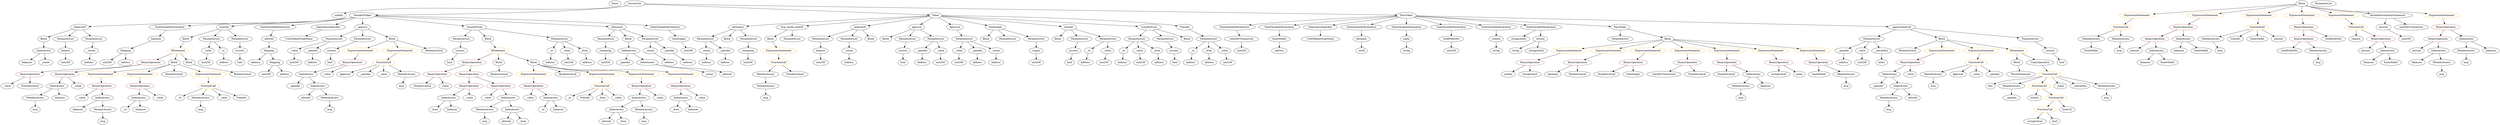 strict digraph {
	graph [bb="0,0,12713,756"];
	node [label="\N"];
	Enter	[height=0.5,
		pos="3165.6,738",
		width=0.83628];
	VariableDeclaration_decimals	[color=black,
		height=0.5,
		label=decimals,
		pos="6966.6,522",
		width=1.1967];
	ElementaryTypeName_uint8	[color=black,
		height=0.5,
		label=uint8,
		pos="6966.6,450",
		width=0.7947];
	VariableDeclaration_decimals -> ElementaryTypeName_uint8	[pos="e,6966.6,468.1 6966.6,503.7 6966.6,496.41 6966.6,487.73 6966.6,479.54"];
	Block_Unnamed_3	[color=black,
		height=0.5,
		label=Block,
		pos="5436.6,522",
		width=0.90558];
	Identifier_msg_9	[color=black,
		height=0.5,
		label=msg,
		pos="9361.6,234",
		width=0.75];
	NumberLiteral_Unnamed_3	[color=black,
		height=0.5,
		label=NumberLiteral,
		pos="8742.6,306",
		width=1.765];
	Identifier_totalEthInWei_1	[color=black,
		height=0.5,
		label=totalEthInWei,
		pos="11638,450",
		width=1.7095];
	FunctionDefinition_allowance	[color=black,
		height=0.5,
		label=allowance,
		pos="3808.6,594",
		width=1.3076];
	ParameterList_Unnamed_11	[color=black,
		height=0.5,
		label=ParameterList,
		pos="3640.6,522",
		width=1.7095];
	FunctionDefinition_allowance -> ParameterList_Unnamed_11	[pos="e,3675,537.33 3777.8,580.16 3751.9,569.37 3714.5,553.8 3685.3,541.64"];
	Block_Unnamed_6	[color=black,
		height=0.5,
		label=Block,
		pos="3752.6,522",
		width=0.90558];
	FunctionDefinition_allowance -> Block_Unnamed_6	[pos="e,3765.4,538.99 3795.3,576.41 3788.5,567.92 3780.1,557.41 3772.6,547.96"];
	ParameterList_Unnamed_12	[color=black,
		height=0.5,
		label=ParameterList,
		pos="3864.6,522",
		width=1.7095];
	FunctionDefinition_allowance -> ParameterList_Unnamed_12	[pos="e,3851,539.96 3821.9,576.41 3828.5,568.16 3836.6,558.01 3844,548.78"];
	BinaryOperation_Unnamed_7	[color=brown,
		height=0.5,
		label=BinaryOperation,
		pos="2376.6,234",
		width=1.9867];
	IndexAccess_Unnamed_3	[color=black,
		height=0.5,
		label=IndexAccess,
		pos="2262.6,162",
		width=1.6402];
	BinaryOperation_Unnamed_7 -> IndexAccess_Unnamed_3	[pos="e,2287.8,178.5 2350.4,216.94 2334.7,207.29 2314.5,194.89 2297.5,184.41"];
	Identifier__value_5	[color=black,
		height=0.5,
		label=_value,
		pos="2374.6,162",
		width=0.96103];
	BinaryOperation_Unnamed_7 -> Identifier__value_5	[pos="e,2375.1,180.1 2376.1,215.7 2375.9,208.41 2375.6,199.73 2375.4,191.54"];
	BinaryOperation_Unnamed_12	[color=brown,
		height=0.5,
		label=BinaryOperation,
		pos="3280.6,234",
		width=1.9867];
	IndexAccess_Unnamed_8	[color=black,
		height=0.5,
		label=IndexAccess,
		pos="3280.6,162",
		width=1.6402];
	BinaryOperation_Unnamed_12 -> IndexAccess_Unnamed_8	[pos="e,3280.6,180.1 3280.6,215.7 3280.6,208.41 3280.6,199.73 3280.6,191.54"];
	Identifier__value_10	[color=black,
		height=0.5,
		label=_value,
		pos="3392.6,162",
		width=0.96103];
	BinaryOperation_Unnamed_12 -> Identifier__value_10	[pos="e,3371.3,176.33 3306.6,216.76 3323,206.5 3344.3,193.18 3361.6,182.37"];
	Identifier_allowed_1	[color=black,
		height=0.5,
		label=allowed,
		pos="3104.6,18",
		width=1.0858];
	Identifier_msg_14	[color=black,
		height=0.5,
		label=msg,
		pos="10746,450",
		width=0.75];
	Parameter__owner_1	[color=black,
		height=0.5,
		label=_owner,
		pos="3644.6,450",
		width=1.0719];
	ParameterList_Unnamed_11 -> Parameter__owner_1	[pos="e,3643.6,468.1 3641.6,503.7 3642,496.41 3642.5,487.73 3643,479.54"];
	Parameter__spender_1	[color=black,
		height=0.5,
		label=_spender,
		pos="3746.6,450",
		width=1.2521];
	ParameterList_Unnamed_11 -> Parameter__spender_1	[pos="e,3724.1,465.86 3664.7,505.12 3679.4,495.36 3698.5,482.75 3714.6,472.16"];
	MemberAccess_Unnamed_18	[color=black,
		height=0.5,
		label=MemberAccess,
		pos="9781.6,306",
		width=1.9174];
	Identifier_msg_16	[color=black,
		height=0.5,
		label=msg,
		pos="9781.6,234",
		width=0.75];
	MemberAccess_Unnamed_18 -> Identifier_msg_16	[pos="e,9781.6,252.1 9781.6,287.7 9781.6,280.41 9781.6,271.73 9781.6,263.54"];
	IndexAccess_Unnamed_7	[color=black,
		height=0.5,
		label=IndexAccess,
		pos="3504.6,162",
		width=1.6402];
	Identifier__from_2	[color=black,
		height=0.5,
		label=_from,
		pos="3457.6,90",
		width=0.93331];
	IndexAccess_Unnamed_7 -> Identifier__from_2	[pos="e,3468.5,107.31 3493.2,144.05 3487.7,135.85 3481,125.83 3474.9,116.71"];
	Identifier_balances_5	[color=black,
		height=0.5,
		label=balances,
		pos="3551.6,90",
		width=1.1828];
	IndexAccess_Unnamed_7 -> Identifier_balances_5	[pos="e,3540.3,107.79 3516,144.05 3521.4,135.97 3528,126.12 3534.1,117.11"];
	Block_Unnamed_13	[color=black,
		height=0.5,
		label=Block,
		pos="208.6,522",
		width=0.90558];
	IndexAccess_Unnamed_10	[color=black,
		height=0.5,
		label=IndexAccess,
		pos="206.6,450",
		width=1.6402];
	Block_Unnamed_13 -> IndexAccess_Unnamed_10	[pos="e,207.09,468.1 208.1,503.7 207.89,496.41 207.65,487.73 207.41,479.54"];
	Identifier_Approval_1	[color=black,
		height=0.5,
		label=Approval,
		pos="9914.6,306",
		width=1.266];
	FunctionDefinition_bug_unchk_send28	[color=black,
		height=0.5,
		label=bug_unchk_send28,
		pos="4088.6,594",
		width=2.3194];
	Block_Unnamed_2	[color=black,
		height=0.5,
		label=Block,
		pos="3976.6,522",
		width=0.90558];
	FunctionDefinition_bug_unchk_send28 -> Block_Unnamed_2	[pos="e,3997.5,536.04 4062.3,576.59 4045.8,566.25 4024.4,552.87 4007.1,542.06"];
	ParameterList_Unnamed_4	[color=black,
		height=0.5,
		label=ParameterList,
		pos="4088.6,522",
		width=1.7095];
	FunctionDefinition_bug_unchk_send28 -> ParameterList_Unnamed_4	[pos="e,4088.6,540.1 4088.6,575.7 4088.6,568.41 4088.6,559.73 4088.6,551.54"];
	IndexAccess_Unnamed_13	[color=black,
		height=0.5,
		label=IndexAccess,
		pos="3231.6,450",
		width=1.6402];
	Identifier__spender_2	[color=black,
		height=0.5,
		label=_spender,
		pos="3214.6,378",
		width=1.2521];
	IndexAccess_Unnamed_13 -> Identifier__spender_2	[pos="e,3218.8,396.1 3227.4,431.7 3225.6,424.32 3223.5,415.52 3221.5,407.25"];
	IndexAccess_Unnamed_14	[color=black,
		height=0.5,
		label=IndexAccess,
		pos="3336.6,378",
		width=1.6402];
	IndexAccess_Unnamed_13 -> IndexAccess_Unnamed_14	[pos="e,3312.9,394.82 3255.4,433.12 3269.7,423.63 3287.9,411.44 3303.6,401.03"];
	Parameter__value_3	[color=black,
		height=0.5,
		label=_value,
		pos="1055.6,450",
		width=0.96103];
	ElementaryTypeName_uint256_8	[color=black,
		height=0.5,
		label=uint256,
		pos="1051.6,378",
		width=1.0442];
	Parameter__value_3 -> ElementaryTypeName_uint256_8	[pos="e,1052.6,396.1 1054.6,431.7 1054.2,424.41 1053.7,415.73 1053.2,407.54"];
	BinaryOperation_Unnamed_20	[color=brown,
		height=0.5,
		label=BinaryOperation,
		pos="9197.6,378",
		width=1.9867];
	Identifier_fundsWallet	[color=black,
		height=0.5,
		label=fundsWallet,
		pos="9219.6,306",
		width=1.5293];
	BinaryOperation_Unnamed_20 -> Identifier_fundsWallet	[pos="e,9214.2,324.1 9203,359.7 9205.4,352.24 9208.2,343.32 9210.8,334.97"];
	MemberAccess_Unnamed_10	[color=black,
		height=0.5,
		label=MemberAccess,
		pos="9361.6,306",
		width=1.9174];
	BinaryOperation_Unnamed_20 -> MemberAccess_Unnamed_10	[pos="e,9326.8,321.87 9232.8,361.98 9257.2,351.57 9289.9,337.6 9316.3,326.35"];
	BooleanLiteral_Unnamed_5	[color=black,
		height=0.5,
		label=BooleanLiteral,
		pos="9659.6,450",
		width=1.7788];
	Parameter__value_5	[color=black,
		height=0.5,
		label=_value,
		pos="1514.6,450",
		width=0.96103];
	ElementaryTypeName_uint256_11	[color=black,
		height=0.5,
		label=uint256,
		pos="1516.6,378",
		width=1.0442];
	Parameter__value_5 -> ElementaryTypeName_uint256_11	[pos="e,1516.1,396.1 1515.1,431.7 1515.3,424.41 1515.5,415.73 1515.8,407.54"];
	PragmaDirective_solidity	[color=black,
		height=0.5,
		label=solidity,
		pos="1734.6,666",
		width=1.0442];
	Identifier__spender_3	[color=black,
		height=0.5,
		label=_spender,
		pos="9501.6,234",
		width=1.2521];
	StateVariableDeclaration_Unnamed_7	[color=black,
		height=0.5,
		label=StateVariableDeclaration,
		pos="6339.6,594",
		width=2.8184];
	VariableDeclaration_unitsPerTransaction	[color=black,
		height=0.5,
		label=unitsPerTransaction,
		pos="6371.6,522",
		width=2.3471];
	StateVariableDeclaration_Unnamed_7 -> VariableDeclaration_unitsPerTransaction	[pos="e,6363.8,540.1 6347.5,575.7 6351,568.07 6355.2,558.92 6359.1,550.4"];
	ExpressionStatement_Unnamed_4	[color=orange,
		height=0.5,
		label=ExpressionStatement,
		pos="2738.6,306",
		width=2.458];
	BinaryOperation_Unnamed_10	[color=brown,
		height=0.5,
		label=BinaryOperation,
		pos="2738.6,234",
		width=1.9867];
	ExpressionStatement_Unnamed_4 -> BinaryOperation_Unnamed_10	[pos="e,2738.6,252.1 2738.6,287.7 2738.6,280.41 2738.6,271.73 2738.6,263.54"];
	BinaryOperation_Unnamed_14	[color=brown,
		height=0.5,
		label=BinaryOperation,
		pos="8771.6,378",
		width=1.9867];
	BinaryOperation_Unnamed_14 -> NumberLiteral_Unnamed_3	[pos="e,8749.7,324.1 8764.4,359.7 8761.3,352.15 8757.6,343.12 8754.1,334.68"];
	IndexAccess_Unnamed_15	[color=black,
		height=0.5,
		label=IndexAccess,
		pos="8883.6,306",
		width=1.6402];
	BinaryOperation_Unnamed_14 -> IndexAccess_Unnamed_15	[pos="e,8858.5,322.67 8797.6,360.76 8812.9,351.18 8832.5,338.92 8849.1,328.53"];
	FunctionDefinition_balanceOf_1	[color=black,
		height=0.5,
		label=balanceOf,
		pos="392.6,594",
		width=1.3491];
	FunctionDefinition_balanceOf_1 -> Block_Unnamed_13	[pos="e,234.32,533.54 358.93,580.73 330.1,570.15 287.51,554.35 250.6,540 248.7,539.26 246.76,538.5 244.8,537.73"];
	ParameterList_Unnamed_20	[color=black,
		height=0.5,
		label=ParameterList,
		pos="321.6,522",
		width=1.7095];
	FunctionDefinition_balanceOf_1 -> ParameterList_Unnamed_20	[pos="e,338.47,539.63 376.13,576.76 367.3,568.06 356.23,557.15 346.38,547.43"];
	ParameterList_Unnamed_19	[color=black,
		height=0.5,
		label=ParameterList,
		pos="462.6,522",
		width=1.7095];
	FunctionDefinition_balanceOf_1 -> ParameterList_Unnamed_19	[pos="e,445.96,539.63 408.83,576.76 417.45,568.14 428.23,557.36 437.87,547.73"];
	FunctionDefinition_balanceOf	[color=black,
		height=0.5,
		label=balanceOf,
		pos="4426.6,594",
		width=1.3491];
	ParameterList_Unnamed_3	[color=black,
		height=0.5,
		label=ParameterList,
		pos="4229.6,522",
		width=1.7095];
	FunctionDefinition_balanceOf -> ParameterList_Unnamed_3	[pos="e,4267.6,536.49 4392.3,580.81 4360.7,569.59 4313.6,552.84 4278.1,540.25"];
	ParameterList_Unnamed_2	[color=black,
		height=0.5,
		label=ParameterList,
		pos="4370.6,522",
		width=1.7095];
	FunctionDefinition_balanceOf -> ParameterList_Unnamed_2	[pos="e,4384.2,539.96 4413.3,576.41 4406.7,568.16 4398.6,558.01 4391.2,548.78"];
	Block_Unnamed_1	[color=black,
		height=0.5,
		label=Block,
		pos="4482.6,522",
		width=0.90558];
	FunctionDefinition_balanceOf -> Block_Unnamed_1	[pos="e,4469.8,538.99 4439.9,576.41 4446.7,567.92 4455.1,557.41 4462.6,547.96"];
	Identifier_allowed	[color=black,
		height=0.5,
		label=allowed,
		pos="2578.6,18",
		width=1.0858];
	Identifier__value_8	[color=black,
		height=0.5,
		label=_value,
		pos="2685.6,162",
		width=0.96103];
	StateVariableDeclaration_Unnamed	[color=black,
		height=0.5,
		label=StateVariableDeclaration,
		pos="781.6,594",
		width=2.8184];
	VariableDeclaration_balances	[color=black,
		height=0.5,
		label=balances,
		pos="733.6,522",
		width=1.1828];
	StateVariableDeclaration_Unnamed -> VariableDeclaration_balances	[pos="e,745,539.62 769.73,575.7 764.19,567.61 757.47,557.81 751.34,548.87"];
	StateVariableDeclaration_Unnamed_9	[color=black,
		height=0.5,
		label=StateVariableDeclaration,
		pos="6560.6,594",
		width=2.8184];
	VariableDeclaration_fundsWallet	[color=black,
		height=0.5,
		label=fundsWallet,
		pos="6560.6,522",
		width=1.5293];
	StateVariableDeclaration_Unnamed_9 -> VariableDeclaration_fundsWallet	[pos="e,6560.6,540.1 6560.6,575.7 6560.6,568.41 6560.6,559.73 6560.6,551.54"];
	ElementaryTypeName_uint256_16	[color=black,
		height=0.5,
		label=uint256,
		pos="6377.6,450",
		width=1.0442];
	BooleanLiteral_Unnamed_2	[color=black,
		height=0.5,
		label=BooleanLiteral,
		pos="2909.6,306",
		width=1.7788];
	InheritanceSpecifier_Unnamed_1	[color=black,
		height=0.5,
		label=InheritanceSpecifier,
		pos="6763.6,594",
		width=2.3333];
	UserDefinedTypeName_Unnamed_1	[color=black,
		height=0.5,
		label=UserDefinedTypeName,
		pos="6763.6,522",
		width=2.7214];
	InheritanceSpecifier_Unnamed_1 -> UserDefinedTypeName_Unnamed_1	[pos="e,6763.6,540.1 6763.6,575.7 6763.6,568.41 6763.6,559.73 6763.6,551.54"];
	Parameter__to_1	[color=black,
		height=0.5,
		label=_to,
		pos="5754.6,450",
		width=0.75];
	ElementaryTypeName_address_3	[color=black,
		height=0.5,
		label=address,
		pos="5750.6,378",
		width=1.0996];
	Parameter__to_1 -> ElementaryTypeName_address_3	[pos="e,5751.6,396.1 5753.6,431.7 5753.2,424.41 5752.7,415.73 5752.2,407.54"];
	FunctionCall_Unnamed_11	[color=orange,
		height=0.5,
		label=FunctionCall,
		pos="10368,90",
		width=1.6125];
	stringLiteral_Unnamed_4	[color=black,
		height=0.5,
		label=stringLiteral,
		pos="10318,18",
		width=1.5016];
	FunctionCall_Unnamed_11 -> stringLiteral_Unnamed_4	[pos="e,10330,35.789 10355,72.055 10350,63.973 10343,54.121 10336,45.112"];
	Identifier_sha3	[color=black,
		height=0.5,
		label=sha3,
		pos="10418,18",
		width=0.76697];
	FunctionCall_Unnamed_11 -> Identifier_sha3	[pos="e,10406,34.829 10380,72.055 10386,63.646 10393,53.323 10400,44.025"];
	ElementaryTypeName_address	[color=black,
		height=0.5,
		label=address,
		pos="4370.6,378",
		width=1.0996];
	ExpressionStatement_Unnamed_14	[color=orange,
		height=0.5,
		label=ExpressionStatement,
		pos="7991.6,450",
		width=2.458];
	BinaryOperation_Unnamed_18	[color=brown,
		height=0.5,
		label=BinaryOperation,
		pos="7755.6,378",
		width=1.9867];
	ExpressionStatement_Unnamed_14 -> BinaryOperation_Unnamed_18	[pos="e,7800.6,392.33 7943,434.58 7904.7,423.24 7851.4,407.43 7811.5,395.57"];
	NumberLiteral_Unnamed_4	[color=black,
		height=0.5,
		label=NumberLiteral,
		pos="8140.6,306",
		width=1.765];
	ElementaryTypeName_address_19	[color=black,
		height=0.5,
		label=address,
		pos="1316.6,378",
		width=1.0996];
	ParameterList_Unnamed_24	[color=black,
		height=0.5,
		label=ParameterList,
		pos="3111.6,522",
		width=1.7095];
	Parameter_remaining_1	[color=black,
		height=0.5,
		label=remaining,
		pos="3108.6,450",
		width=1.2798];
	ParameterList_Unnamed_24 -> Parameter_remaining_1	[pos="e,3109.3,468.1 3110.9,503.7 3110.5,496.41 3110.2,487.73 3109.8,479.54"];
	Identifier_fundsWallet_5	[color=black,
		height=0.5,
		label=fundsWallet,
		pos="10600,450",
		width=1.5293];
	BinaryOperation_Unnamed_26	[color=brown,
		height=0.5,
		label=BinaryOperation,
		pos="12428,594",
		width=1.9867];
	BinaryOperation_Unnamed_27	[color=brown,
		height=0.5,
		label=BinaryOperation,
		pos="12393,522",
		width=1.9867];
	BinaryOperation_Unnamed_26 -> BinaryOperation_Unnamed_27	[pos="e,12401,540.1 12419,575.7 12415,568.07 12411,558.92 12406,550.4"];
	IndexAccess_Unnamed_19	[color=black,
		height=0.5,
		label=IndexAccess,
		pos="12542,522",
		width=1.6402];
	BinaryOperation_Unnamed_26 -> IndexAccess_Unnamed_19	[pos="e,12516,538.5 12454,576.94 12469,567.29 12490,554.89 12507,544.41"];
	Identifier__to_1	[color=black,
		height=0.5,
		label=_to,
		pos="904.6,162",
		width=0.75];
	ExpressionStatement_Unnamed	[color=orange,
		height=0.5,
		label=ExpressionStatement,
		pos="4014.6,450",
		width=2.458];
	Block_Unnamed_2 -> ExpressionStatement_Unnamed	[pos="e,4005.4,467.96 3985.6,504.41 3989.9,496.51 3995.1,486.85 4000,477.94"];
	Parameter_success_3	[color=black,
		height=0.5,
		label=success,
		pos="1231.6,450",
		width=1.1135];
	ElementaryTypeName_bool_3	[color=black,
		height=0.5,
		label=bool,
		pos="1231.6,378",
		width=0.76697];
	Parameter_success_3 -> ElementaryTypeName_bool_3	[pos="e,1231.6,396.1 1231.6,431.7 1231.6,424.41 1231.6,415.73 1231.6,407.54"];
	Parameter__to	[color=black,
		height=0.5,
		label=_to,
		pos="5583.6,450",
		width=0.75];
	ElementaryTypeName_address_1	[color=black,
		height=0.5,
		label=address,
		pos="5560.6,378",
		width=1.0996];
	Parameter__to -> ElementaryTypeName_address_1	[pos="e,5566.3,396.28 5578,432.05 5575.6,424.52 5572.6,415.44 5569.8,406.94"];
	Identifier_msg_5	[color=black,
		height=0.5,
		label=msg,
		pos="3308.6,18",
		width=0.75];
	Identifier_balances_6	[color=black,
		height=0.5,
		label=balances,
		pos="118.6,378",
		width=1.1828];
	ContractDefinition_StandardToken	[color=black,
		height=0.5,
		label=StandardToken,
		pos="1858.6,666",
		width=1.8897];
	ContractDefinition_StandardToken -> FunctionDefinition_balanceOf_1	[pos="e,439.97,598.3 1810.4,652.92 1800.9,650.95 1791,649.18 1781.6,648 1291.8,586.53 1164.7,635.01 671.6,612 595.41,608.44 507.61,602.85 \
451.17,599.05"];
	ContractDefinition_StandardToken -> StateVariableDeclaration_Unnamed	[pos="e,877.6,599.99 1809.9,652.99 1800.6,651.04 1790.8,649.25 1781.6,648 1770.6,646.51 1144.6,613.87 888.77,600.57"];
	FunctionDefinition_transfer_1	[color=black,
		height=0.5,
		label=transfer,
		pos="1158.6,594",
		width=1.0719];
	ContractDefinition_StandardToken -> FunctionDefinition_transfer_1	[pos="e,1196.2,598.69 1809.5,653.11 1800.3,651.18 1790.7,649.36 1781.6,648 1586.3,618.64 1535.4,629.29 1338.6,612 1294.2,608.1 1243.6,\
603.29 1207.4,599.78"];
	StateVariableDeclaration_Unnamed_1	[color=black,
		height=0.5,
		label=StateVariableDeclaration,
		pos="1448.6,594",
		width=2.8184];
	ContractDefinition_StandardToken -> StateVariableDeclaration_Unnamed_1	[pos="e,1525.9,605.97 1808.6,653.5 1799.6,651.57 1790.3,649.66 1781.6,648 1699.1,632.34 1604.5,617.59 1537.3,607.65"];
	InheritanceSpecifier_Unnamed	[color=black,
		height=0.5,
		label=InheritanceSpecifier,
		pos="1683.6,594",
		width=2.3333];
	ContractDefinition_StandardToken -> InheritanceSpecifier_Unnamed	[pos="e,1721.9,610.33 1822.3,650.5 1796.3,640.09 1761,625.96 1732.5,614.56"];
	FunctionDefinition_approve_1	[color=black,
		height=0.5,
		label=approve,
		pos="1858.6,594",
		width=1.1412];
	ContractDefinition_StandardToken -> FunctionDefinition_approve_1	[pos="e,1858.6,612.1 1858.6,647.7 1858.6,640.41 1858.6,631.73 1858.6,623.54"];
	FunctionDefinition_transferFrom_1	[color=black,
		height=0.5,
		label=transferFrom,
		pos="2429.6,594",
		width=1.6402];
	ContractDefinition_StandardToken -> FunctionDefinition_transferFrom_1	[pos="e,2375.6,601.62 1919.4,657.54 2027.7,644.27 2252.8,616.68 2364.2,603.02"];
	FunctionDefinition_allowance_1	[color=black,
		height=0.5,
		label=allowance,
		pos="3170.6,594",
		width=1.3076];
	ContractDefinition_StandardToken -> FunctionDefinition_allowance_1	[pos="e,3124.1,597.48 1925,661.46 2152.6,649.31 2899,609.49 3112.8,598.08"];
	StateVariableDeclaration_Unnamed_2	[color=black,
		height=0.5,
		label=StateVariableDeclaration,
		pos="3419.6,594",
		width=2.8184];
	ContractDefinition_StandardToken -> StateVariableDeclaration_Unnamed_2	[pos="e,3332.7,603.57 1926.3,663.56 2125.6,659.05 2727.9,643.61 3226.6,612 3257.4,610.05 3290.9,607.31 3321.3,604.6"];
	ElementaryTypeName_bytes32	[color=black,
		height=0.5,
		label=bytes32,
		pos="10484,90",
		width=1.0996];
	StateVariableDeclaration_Unnamed_4	[color=black,
		height=0.5,
		label=StateVariableDeclaration,
		pos="6966.6,594",
		width=2.8184];
	StateVariableDeclaration_Unnamed_4 -> VariableDeclaration_decimals	[pos="e,6966.6,540.1 6966.6,575.7 6966.6,568.41 6966.6,559.73 6966.6,551.54"];
	FunctionDefinition_approve	[color=black,
		height=0.5,
		label=approve,
		pos="4747.6,594",
		width=1.1412];
	Block_Unnamed_5	[color=black,
		height=0.5,
		label=Block,
		pos="4565.6,522",
		width=0.90558];
	FunctionDefinition_approve -> Block_Unnamed_5	[pos="e,4591.1,533.74 4716.7,581.72 4688,571.18 4644.3,554.9 4606.6,540 4604.9,539.32 4603.1,538.62 4601.3,537.9"];
	ParameterList_Unnamed_10	[color=black,
		height=0.5,
		label=ParameterList,
		pos="4677.6,522",
		width=1.7095];
	FunctionDefinition_approve -> ParameterList_Unnamed_10	[pos="e,4694.4,539.8 4731.7,577.12 4723,568.42 4712,557.45 4702.3,547.66"];
	ParameterList_Unnamed_9	[color=black,
		height=0.5,
		label=ParameterList,
		pos="4818.6,522",
		width=1.7095];
	FunctionDefinition_approve -> ParameterList_Unnamed_9	[pos="e,4802.1,539.31 4763.7,577.12 4772.7,568.29 4784,557.13 4794,547.24"];
	Parameter_balance	[color=black,
		height=0.5,
		label=balance,
		pos="4229.6,450",
		width=1.0719];
	ElementaryTypeName_uint256_1	[color=black,
		height=0.5,
		label=uint256,
		pos="4229.6,378",
		width=1.0442];
	Parameter_balance -> ElementaryTypeName_uint256_1	[pos="e,4229.6,396.1 4229.6,431.7 4229.6,424.41 4229.6,415.73 4229.6,407.54"];
	ExpressionStatement_Unnamed_1	[color=orange,
		height=0.5,
		label=ExpressionStatement,
		pos="514.6,306",
		width=2.458];
	BinaryOperation_Unnamed_3	[color=brown,
		height=0.5,
		label=BinaryOperation,
		pos="527.6,234",
		width=1.9867];
	ExpressionStatement_Unnamed_1 -> BinaryOperation_Unnamed_3	[pos="e,524.42,252.1 517.81,287.7 519.18,280.32 520.81,271.52 522.35,263.25"];
	ParameterList_Unnamed_13	[color=black,
		height=0.5,
		label=ParameterList,
		pos="6201.6,522",
		width=1.7095];
	VariableDeclaration__to	[color=black,
		height=0.5,
		label=_to,
		pos="6113.6,450",
		width=0.75];
	ParameterList_Unnamed_13 -> VariableDeclaration__to	[pos="e,6130.4,464.33 6181.2,504.76 6168.6,494.79 6152.5,481.93 6139.1,471.28"];
	VariableDeclaration__from	[color=black,
		height=0.5,
		label=_from,
		pos="6201.6,450",
		width=0.93331];
	ParameterList_Unnamed_13 -> VariableDeclaration__from	[pos="e,6201.6,468.1 6201.6,503.7 6201.6,496.41 6201.6,487.73 6201.6,479.54"];
	VariableDeclaration__value	[color=black,
		height=0.5,
		label=_value,
		pos="6287.6,450",
		width=0.96103];
	ParameterList_Unnamed_13 -> VariableDeclaration__value	[pos="e,6269.5,465.72 6221.5,504.76 6233.2,495.27 6248.1,483.17 6260.7,472.85"];
	BinaryOperation_Unnamed_2	[color=brown,
		height=0.5,
		label=BinaryOperation,
		pos="150.6,306",
		width=1.9867];
	Identifier__value_1	[color=black,
		height=0.5,
		label=_value,
		pos="34.597,234",
		width=0.96103];
	BinaryOperation_Unnamed_2 -> Identifier__value_1	[pos="e,56.423,248.17 123.98,288.94 106.79,278.57 84.341,265.02 66.238,254.09"];
	NumberLiteral_Unnamed_1	[color=black,
		height=0.5,
		label=NumberLiteral,
		pos="150.6,234",
		width=1.765];
	BinaryOperation_Unnamed_2 -> NumberLiteral_Unnamed_1	[pos="e,150.6,252.1 150.6,287.7 150.6,280.41 150.6,271.73 150.6,263.54"];
	Identifier__value_9	[color=black,
		height=0.5,
		label=_value,
		pos="3616.6,162",
		width=0.96103];
	Identifier_amount_2	[color=black,
		height=0.5,
		label=amount,
		pos="12279,450",
		width=1.0581];
	ParameterList_Unnamed_3 -> Parameter_balance	[pos="e,4229.6,468.1 4229.6,503.7 4229.6,496.41 4229.6,487.73 4229.6,479.54"];
	BinaryOperation_Unnamed	[color=brown,
		height=0.5,
		label=BinaryOperation,
		pos="758.6,378",
		width=1.9867];
	BinaryOperation_Unnamed -> BinaryOperation_Unnamed_2	[pos="e,207.98,317.09 707.13,365.08 697.67,363.17 687.87,361.37 678.6,360 491.96,332.34 442.86,347.09 255.6,324 243.74,322.54 231.17,320.73 \
219,318.84"];
	BinaryOperation_Unnamed_1	[color=brown,
		height=0.5,
		label=BinaryOperation,
		pos="336.6,306",
		width=1.9867];
	BinaryOperation_Unnamed -> BinaryOperation_Unnamed_1	[pos="e,389.22,318.6 706.63,365.39 697.32,363.47 687.69,361.59 678.6,360 563.25,339.82 532.97,344.04 417.6,324 411.99,323.03 406.18,321.95 \
400.36,320.82"];
	ElementaryTypeName_uint256_12	[color=black,
		height=0.5,
		label=uint256,
		pos="3113.6,378",
		width=1.0442];
	Block_Unnamed_7	[color=black,
		height=0.5,
		label=Block,
		pos="929.6,522",
		width=0.90558];
	IfStatement_Unnamed	[color=orange,
		height=0.5,
		label=IfStatement,
		pos="904.6,450",
		width=1.4739];
	Block_Unnamed_7 -> IfStatement_Unnamed	[pos="e,910.77,468.28 923.55,504.05 920.85,496.52 917.61,487.44 914.57,478.94"];
	Identifier_msg_12	[color=black,
		height=0.5,
		label=msg,
		pos="12411,306",
		width=0.75];
	Identifier_msg_2	[color=black,
		height=0.5,
		label=msg,
		pos="537.6,18",
		width=0.75];
	FunctionDefinition_transfer_1 -> Block_Unnamed_7	[pos="e,957.71,531.59 1127.2,583.41 1085.9,570.78 1013.2,548.56 968.45,534.88"];
	ParameterList_Unnamed_15	[color=black,
		height=0.5,
		label=ParameterList,
		pos="1090.6,522",
		width=1.7095];
	FunctionDefinition_transfer_1 -> ParameterList_Unnamed_15	[pos="e,1106.9,539.8 1143.2,577.12 1134.8,568.51 1124.3,557.67 1114.8,547.96"];
	ParameterList_Unnamed_16	[color=black,
		height=0.5,
		label=ParameterList,
		pos="1231.6,522",
		width=1.7095];
	FunctionDefinition_transfer_1 -> ParameterList_Unnamed_16	[pos="e,1214.2,539.71 1174.8,577.46 1183.9,568.72 1195.5,557.59 1205.9,547.68"];
	Parameter__to_3	[color=black,
		height=0.5,
		label=_to,
		pos="2830.6,450",
		width=0.75];
	ElementaryTypeName_address_13	[color=black,
		height=0.5,
		label=address,
		pos="2828.6,378",
		width=1.0996];
	Parameter__to_3 -> ElementaryTypeName_address_13	[pos="e,2829.1,396.1 2830.1,431.7 2829.9,424.41 2829.6,415.73 2829.4,407.54"];
	ElementaryTypeName_bytes	[color=black,
		height=0.5,
		label=bytes,
		pos="9526.6,378",
		width=0.85014];
	ExpressionStatement_Unnamed_13	[color=orange,
		height=0.5,
		label=ExpressionStatement,
		pos="8186.6,450",
		width=2.458];
	BinaryOperation_Unnamed_17	[color=brown,
		height=0.5,
		label=BinaryOperation,
		pos="7995.6,378",
		width=1.9867];
	ExpressionStatement_Unnamed_13 -> BinaryOperation_Unnamed_17	[pos="e,8035,393.44 8145.2,433.81 8115.9,423.09 8076.6,408.68 8045.6,397.32"];
	ParameterList_Unnamed_25	[color=black,
		height=0.5,
		label=ParameterList,
		pos="8136.6,522",
		width=1.7095];
	Identifier__from	[color=black,
		height=0.5,
		label=_from,
		pos="2215.6,90",
		width=0.93331];
	IndexAccess_Unnamed_3 -> Identifier__from	[pos="e,2226.5,107.31 2251.2,144.05 2245.7,135.85 2239,125.83 2232.9,116.71"];
	Identifier_balances_3	[color=black,
		height=0.5,
		label=balances,
		pos="2309.6,90",
		width=1.1828];
	IndexAccess_Unnamed_3 -> Identifier_balances_3	[pos="e,2298.3,107.79 2274,144.05 2279.4,135.97 2286,126.12 2292.1,117.11"];
	MemberAccess_Unnamed_4	[color=black,
		height=0.5,
		label=MemberAccess,
		pos="1018.6,162",
		width=1.9174];
	Identifier_msg_3	[color=black,
		height=0.5,
		label=msg,
		pos="1018.6,90",
		width=0.75];
	MemberAccess_Unnamed_4 -> Identifier_msg_3	[pos="e,1018.6,108.1 1018.6,143.7 1018.6,136.41 1018.6,127.73 1018.6,119.54"];
	Parameter__owner	[color=black,
		height=0.5,
		label=_owner,
		pos="4370.6,450",
		width=1.0719];
	Parameter__owner -> ElementaryTypeName_address	[pos="e,4370.6,396.1 4370.6,431.7 4370.6,424.41 4370.6,415.73 4370.6,407.54"];
	IndexAccess_Unnamed_10 -> Identifier_balances_6	[pos="e,137.99,394.43 186.19,432.76 174.5,423.47 159.67,411.67 146.87,401.49"];
	Identifier__owner	[color=black,
		height=0.5,
		label=_owner,
		pos="217.6,378",
		width=1.0719];
	IndexAccess_Unnamed_10 -> Identifier__owner	[pos="e,214.91,396.1 209.32,431.7 210.48,424.32 211.86,415.52 213.16,407.25"];
	ExpressionStatement_Unnamed_7	[color=orange,
		height=0.5,
		label=ExpressionStatement,
		pos="3080.6,306",
		width=2.458];
	FunctionCall_Unnamed_2	[color=orange,
		height=0.5,
		label=FunctionCall,
		pos="3080.6,234",
		width=1.6125];
	ExpressionStatement_Unnamed_7 -> FunctionCall_Unnamed_2	[pos="e,3080.6,252.1 3080.6,287.7 3080.6,280.41 3080.6,271.73 3080.6,263.54"];
	BinaryOperation_Unnamed_16	[color=brown,
		height=0.5,
		label=BinaryOperation,
		pos="9014.6,378",
		width=1.9867];
	stringLiteral_Unnamed_2	[color=black,
		height=0.5,
		label=stringLiteral,
		pos="9014.6,306",
		width=1.5016];
	BinaryOperation_Unnamed_16 -> stringLiteral_Unnamed_2	[pos="e,9014.6,324.1 9014.6,359.7 9014.6,352.41 9014.6,343.73 9014.6,335.54"];
	Identifier_name	[color=black,
		height=0.5,
		label=name,
		pos="9116.6,306",
		width=0.83628];
	BinaryOperation_Unnamed_16 -> Identifier_name	[pos="e,9097.3,320.26 9038.5,360.59 9053.3,350.41 9072.5,337.29 9088.1,326.58"];
	MemberAccess_Unnamed_15	[color=black,
		height=0.5,
		label=MemberAccess,
		pos="10600,522",
		width=1.9174];
	MemberAccess_Unnamed_15 -> Identifier_fundsWallet_5	[pos="e,10600,468.1 10600,503.7 10600,496.41 10600,487.73 10600,479.54"];
	Identifier_msg_10	[color=black,
		height=0.5,
		label=msg,
		pos="11787,378",
		width=0.75];
	ParameterList_Unnamed_14	[color=black,
		height=0.5,
		label=ParameterList,
		pos="4959.6,522",
		width=1.7095];
	VariableDeclaration__value_1	[color=black,
		height=0.5,
		label=_value,
		pos="4934.6,450",
		width=0.96103];
	ParameterList_Unnamed_14 -> VariableDeclaration__value_1	[pos="e,4940.7,468.1 4953.4,503.7 4950.7,496.15 4947.5,487.12 4944.5,478.68"];
	VariableDeclaration__spender	[color=black,
		height=0.5,
		label=_spender,
		pos="5032.6,450",
		width=1.2521];
	ParameterList_Unnamed_14 -> VariableDeclaration__spender	[pos="e,5015.9,466.99 4976.9,504.41 4986.1,495.57 4997.6,484.53 5007.8,474.79"];
	VariableDeclaration__owner	[color=black,
		height=0.5,
		label=_owner,
		pos="5134.6,450",
		width=1.0719];
	ParameterList_Unnamed_14 -> VariableDeclaration__owner	[pos="e,5105.9,462.48 4995,506.83 5024.1,495.2 5065.3,478.74 5095.3,466.7"];
	ElementaryTypeName_address_8	[color=black,
		height=0.5,
		label=address,
		pos="6110.6,378",
		width=1.0996];
	VariableDeclaration__to -> ElementaryTypeName_address_8	[pos="e,6111.3,396.1 6112.9,431.7 6112.5,424.41 6112.2,415.73 6111.8,407.54"];
	Identifier_balances_10	[color=black,
		height=0.5,
		label=balances,
		pos="10886,378",
		width=1.1828];
	ParameterList_Unnamed_15 -> Parameter__value_3	[pos="e,1063.9,467.62 1081.9,503.7 1078,495.87 1073.3,486.44 1069,477.73"];
	Parameter__to_2	[color=black,
		height=0.5,
		label=_to,
		pos="1139.6,450",
		width=0.75];
	ParameterList_Unnamed_15 -> Parameter__to_2	[pos="e,1128.5,466.83 1102.5,504.05 1108.3,495.65 1115.6,485.32 1122.1,476.02"];
	Identifier__value_6	[color=black,
		height=0.5,
		label=_value,
		pos="2461.6,162",
		width=0.96103];
	EventDefinition_Approval	[color=black,
		height=0.5,
		label=Approval,
		pos="4924.6,594",
		width=1.266];
	EventDefinition_Approval -> ParameterList_Unnamed_14	[pos="e,4951,540.28 4933.1,576.05 4936.9,568.35 4941.6,559.03 4945.9,550.36"];
	Block_Unnamed_8	[color=black,
		height=0.5,
		label=Block,
		pos="880.6,378",
		width=0.90558];
	Block_Unnamed_8 -> ExpressionStatement_Unnamed_1	[pos="e,579.94,318.47 856.21,365.79 850.83,363.62 845.08,361.55 839.6,360 741.29,332.24 713.37,340.73 612.6,324 605.67,322.85 598.46,321.63 \
591.25,320.41"];
	ExpressionStatement_Unnamed_2	[color=orange,
		height=0.5,
		label=ExpressionStatement,
		pos="709.6,306",
		width=2.458];
	Block_Unnamed_8 -> ExpressionStatement_Unnamed_2	[pos="e,748.02,322.59 855.02,366.37 849.91,364.25 844.59,362.05 839.6,360 812.79,348.98 782.84,336.76 758.45,326.84"];
	BooleanLiteral_Unnamed	[color=black,
		height=0.5,
		label=BooleanLiteral,
		pos="880.6,306",
		width=1.7788];
	Block_Unnamed_8 -> BooleanLiteral_Unnamed	[pos="e,880.6,324.1 880.6,359.7 880.6,352.41 880.6,343.73 880.6,335.54"];
	ExpressionStatement_Unnamed_3	[color=orange,
		height=0.5,
		label=ExpressionStatement,
		pos="1051.6,306",
		width=2.458];
	Block_Unnamed_8 -> ExpressionStatement_Unnamed_3	[pos="e,1013.2,322.59 906.18,366.37 911.28,364.25 916.61,362.05 921.6,360 948.4,348.98 978.35,336.76 1002.7,326.84"];
	ExpressionStatement_Unnamed_22	[color=orange,
		height=0.5,
		label=ExpressionStatement,
		pos="10850,666",
		width=2.458];
	FunctionCall_Unnamed_6	[color=orange,
		height=0.5,
		label=FunctionCall,
		pos="10756,594",
		width=1.6125];
	ExpressionStatement_Unnamed_22 -> FunctionCall_Unnamed_6	[pos="e,10777,610.99 10827,648.41 10815,639.21 10799,627.64 10786,617.63"];
	ParameterList_Unnamed_27	[color=black,
		height=0.5,
		label=ParameterList,
		pos="9474.6,522",
		width=1.7095];
	Parameter__spender_4	[color=black,
		height=0.5,
		label=_spender,
		pos="9325.6,450",
		width=1.2521];
	ParameterList_Unnamed_27 -> Parameter__spender_4	[pos="e,9354.1,464.4 9443,506.15 9420.1,495.39 9388.9,480.76 9364.5,469.27"];
	Parameter__value_6	[color=black,
		height=0.5,
		label=_value,
		pos="9423.6,450",
		width=0.96103];
	ParameterList_Unnamed_27 -> Parameter__value_6	[pos="e,9435.5,467.31 9462.3,504.05 9456.2,495.77 9448.8,485.62 9442.1,476.42"];
	Parameter__extraData	[color=black,
		height=0.5,
		label=_extraData,
		pos="9526.6,450",
		width=1.4046];
	ParameterList_Unnamed_27 -> Parameter__extraData	[pos="e,9514.1,467.79 9487.2,504.05 9493.3,495.89 9500.7,485.91 9507.4,476.82"];
	BinaryOperation_Unnamed_10 -> Identifier__value_8	[pos="e,2697.9,179.31 2725.8,216.05 2719.5,207.77 2711.8,197.62 2704.8,188.42"];
	IndexAccess_Unnamed_6	[color=black,
		height=0.5,
		label=IndexAccess,
		pos="2797.6,162",
		width=1.6402];
	BinaryOperation_Unnamed_10 -> IndexAccess_Unnamed_6	[pos="e,2783.4,179.79 2752.9,216.05 2759.8,207.8 2768.3,197.7 2776.1,188.54"];
	Identifier__to_3	[color=black,
		height=0.5,
		label=_to,
		pos="2901.6,162",
		width=0.75];
	Block_Unnamed_18	[color=black,
		height=0.5,
		label=Block,
		pos="9830.6,522",
		width=0.90558];
	Block_Unnamed_18 -> BooleanLiteral_Unnamed_5	[pos="e,9694.9,465.45 9805,510.52 9778.7,499.76 9737.3,482.79 9705.3,469.72"];
	ExpressionStatement_Unnamed_23	[color=orange,
		height=0.5,
		label=ExpressionStatement,
		pos="9830.6,450",
		width=2.458];
	Block_Unnamed_18 -> ExpressionStatement_Unnamed_23	[pos="e,9830.6,468.1 9830.6,503.7 9830.6,496.41 9830.6,487.73 9830.6,479.54"];
	ExpressionStatement_Unnamed_24	[color=orange,
		height=0.5,
		label=ExpressionStatement,
		pos="10026,450",
		width=2.458];
	Block_Unnamed_18 -> ExpressionStatement_Unnamed_24	[pos="e,9983.1,466.24 9857.3,511.41 9886.8,500.81 9935.1,483.47 9972.5,470.08"];
	IfStatement_Unnamed_2	[color=orange,
		height=0.5,
		label=IfStatement,
		pos="10216,450",
		width=1.4739];
	Block_Unnamed_18 -> IfStatement_Unnamed_2	[pos="e,10170,459.4 9861.3,515.44 9914.5,505.8 10027,485.36 10123,468 10134,465.88 10147,463.61 10159,461.44"];
	ElementaryTypeName_address_21	[color=black,
		height=0.5,
		label=address,
		pos="6560.6,450",
		width=1.0996];
	VariableDeclaration_fundsWallet -> ElementaryTypeName_address_21	[pos="e,6560.6,468.1 6560.6,503.7 6560.6,496.41 6560.6,487.73 6560.6,479.54"];
	MemberAccess_Unnamed_2	[color=black,
		height=0.5,
		label=MemberAccess,
		pos="175.6,162",
		width=1.9174];
	Identifier_msg_1	[color=black,
		height=0.5,
		label=msg,
		pos="175.6,90",
		width=0.75];
	MemberAccess_Unnamed_2 -> Identifier_msg_1	[pos="e,175.6,108.1 175.6,143.7 175.6,136.41 175.6,127.73 175.6,119.54"];
	BooleanLiteral_Unnamed_1	[color=black,
		height=0.5,
		label=BooleanLiteral,
		pos="1222.6,306",
		width=1.7788];
	ElementaryTypeName_bool_5	[color=black,
		height=0.5,
		label=bool,
		pos="1702.6,378",
		width=0.76697];
	MemberAccess_Unnamed_10 -> Identifier_msg_9	[pos="e,9361.6,252.1 9361.6,287.7 9361.6,280.41 9361.6,271.73 9361.6,263.54"];
	ExpressionStatement_Unnamed_6	[color=orange,
		height=0.5,
		label=ExpressionStatement,
		pos="3275.6,306",
		width=2.458];
	ExpressionStatement_Unnamed_6 -> BinaryOperation_Unnamed_12	[pos="e,3279.4,252.1 3276.8,287.7 3277.4,280.41 3278,271.73 3278.6,263.54"];
	FunctionCall_Unnamed_7	[color=orange,
		height=0.5,
		label=FunctionCall,
		pos="10013,378",
		width=1.6125];
	FunctionCall_Unnamed_7 -> MemberAccess_Unnamed_18	[pos="e,9825.2,320.21 9972.1,364.73 9934.3,353.28 9877.7,336.12 9836,323.48"];
	FunctionCall_Unnamed_7 -> Identifier_Approval_1	[pos="e,9936.1,322.34 9990.4,361.12 9977,351.59 9959.9,339.33 9945.2,328.89"];
	Identifier__value_15	[color=black,
		height=0.5,
		label=_value,
		pos="10013,306",
		width=0.96103];
	FunctionCall_Unnamed_7 -> Identifier__value_15	[pos="e,10013,324.1 10013,359.7 10013,352.41 10013,343.73 10013,335.54"];
	Identifier__spender_4	[color=black,
		height=0.5,
		label=_spender,
		pos="10111,306",
		width=1.2521];
	FunctionCall_Unnamed_7 -> Identifier__spender_4	[pos="e,10089,322.1 10035,361.12 10048,351.52 10066,339.16 10080,328.67"];
	Identifier_allowed_2	[color=black,
		height=0.5,
		label=allowed,
		pos="1552.6,162",
		width=1.0858];
	Parameter__owner_3	[color=black,
		height=0.5,
		label=_owner,
		pos="3347.6,450",
		width=1.0719];
	ElementaryTypeName_address_16	[color=black,
		height=0.5,
		label=address,
		pos="3453.6,378",
		width=1.0996];
	Parameter__owner_3 -> ElementaryTypeName_address_16	[pos="e,3431.9,393.32 3369.3,434.67 3384.6,424.57 3405.3,410.89 3422.4,399.63"];
	ExpressionStatement_Unnamed_11	[color=orange,
		height=0.5,
		label=ExpressionStatement,
		pos="8381.6,450",
		width=2.458];
	BinaryOperation_Unnamed_15	[color=brown,
		height=0.5,
		label=BinaryOperation,
		pos="8275.6,378",
		width=1.9867];
	ExpressionStatement_Unnamed_11 -> BinaryOperation_Unnamed_15	[pos="e,8300.2,395.23 8356.5,432.41 8342.5,423.19 8324.9,411.59 8309.8,401.55"];
	Identifier_msg	[color=black,
		height=0.5,
		label=msg,
		pos="3938.6,162",
		width=0.75];
	StateVariableDeclaration_Unnamed_3	[color=black,
		height=0.5,
		label=StateVariableDeclaration,
		pos="7187.6,594",
		width=2.8184];
	VariableDeclaration_name	[color=black,
		height=0.5,
		label=name,
		pos="7187.6,522",
		width=0.83628];
	StateVariableDeclaration_Unnamed_3 -> VariableDeclaration_name	[pos="e,7187.6,540.1 7187.6,575.7 7187.6,568.41 7187.6,559.73 7187.6,551.54"];
	ElementaryTypeName_uint256_6	[color=black,
		height=0.5,
		label=uint256,
		pos="6302.6,378",
		width=1.0442];
	Parameter_success_6	[color=black,
		height=0.5,
		label=success,
		pos="10390,450",
		width=1.1135];
	ElementaryTypeName_bool_6	[color=black,
		height=0.5,
		label=bool,
		pos="10453,378",
		width=0.76697];
	Parameter_success_6 -> ElementaryTypeName_bool_6	[pos="e,10439,393.72 10404,432.76 10412,423.64 10423,412.11 10432,402.06"];
	Identifier__value_4	[color=black,
		height=0.5,
		label=_value,
		pos="1140.6,162",
		width=0.96103];
	ParameterList_Unnamed_16 -> Parameter_success_3	[pos="e,1231.6,468.1 1231.6,503.7 1231.6,496.41 1231.6,487.73 1231.6,479.54"];
	ElementaryTypeName_uint256_18	[color=black,
		height=0.5,
		label=uint256,
		pos="12232,522",
		width=1.0442];
	ExpressionStatement_Unnamed_19	[color=orange,
		height=0.5,
		label=ExpressionStatement,
		pos="11208,666",
		width=2.458];
	BinaryOperation_Unnamed_24	[color=brown,
		height=0.5,
		label=BinaryOperation,
		pos="11083,594",
		width=1.9867];
	ExpressionStatement_Unnamed_19 -> BinaryOperation_Unnamed_24	[pos="e,11111,610.83 11178,648.59 11161,638.97 11139,626.72 11121,616.36"];
	ElementaryTypeName_string_2	[color=black,
		height=0.5,
		label=string,
		pos="7727.6,450",
		width=0.864];
	ElementaryTypeName_uint256_13	[color=black,
		height=0.5,
		label=uint256,
		pos="534.6,378",
		width=1.0442];
	BinaryOperation_Unnamed_4	[color=brown,
		height=0.5,
		label=BinaryOperation,
		pos="709.6,234",
		width=1.9867];
	ExpressionStatement_Unnamed_2 -> BinaryOperation_Unnamed_4	[pos="e,709.6,252.1 709.6,287.7 709.6,280.41 709.6,271.73 709.6,263.54"];
	ThrowStatement_Unnamed	[color=black,
		height=0.5,
		label=ThrowStatement,
		pos="10246,306",
		width=2.0006];
	ElementaryTypeName_address_14	[color=black,
		height=0.5,
		label=address,
		pos="439.6,378",
		width=1.0996];
	VariableDeclaration_allowed	[color=black,
		height=0.5,
		label=allowed,
		pos="1384.6,522",
		width=1.0858];
	StateVariableDeclaration_Unnamed_1 -> VariableDeclaration_allowed	[pos="e,1399.1,538.83 1433.1,576.05 1425.2,567.38 1415.4,556.67 1406.7,547.15"];
	VariableDeclaration_symbol	[color=black,
		height=0.5,
		label=symbol,
		pos="7629.6,522",
		width=1.0581];
	ElementaryTypeName_string_1	[color=black,
		height=0.5,
		label=string,
		pos="7629.6,450",
		width=0.864];
	VariableDeclaration_symbol -> ElementaryTypeName_string_1	[pos="e,7629.6,468.1 7629.6,503.7 7629.6,496.41 7629.6,487.73 7629.6,479.54"];
	Identifier_balances	[color=black,
		height=0.5,
		label=balances,
		pos="305.6,162",
		width=1.1828];
	ElementaryTypeName_address_10	[color=black,
		height=0.5,
		label=address,
		pos="5032.6,378",
		width=1.0996];
	FunctionCall_Unnamed_2 -> Identifier__to_3	[pos="e,2922.8,173.37 3042.6,219.93 3013.6,209.7 2972.7,194.78 2937.6,180 2936.1,179.36 2934.5,178.7 2933,178.02"];
	Identifier_Transfer_1	[color=black,
		height=0.5,
		label=Transfer,
		pos="2988.6,162",
		width=1.1689];
	FunctionCall_Unnamed_2 -> Identifier_Transfer_1	[pos="e,3008.4,178.1 3059.7,217.12 3047.2,207.61 3031.2,195.39 3017.5,184.97"];
	Identifier__from_4	[color=black,
		height=0.5,
		label=_from,
		pos="3082.6,162",
		width=0.93331];
	FunctionCall_Unnamed_2 -> Identifier__from_4	[pos="e,3082.1,180.1 3081.1,215.7 3081.3,208.41 3081.5,199.73 3081.8,191.54"];
	Identifier__value_11	[color=black,
		height=0.5,
		label=_value,
		pos="3168.6,162",
		width=0.96103];
	FunctionCall_Unnamed_2 -> Identifier__value_11	[pos="e,3150.1,177.72 3101,216.76 3112.9,207.27 3128.2,195.17 3141.1,184.85"];
	BinaryOperation_Unnamed_28	[color=brown,
		height=0.5,
		label=BinaryOperation,
		pos="9659.6,378",
		width=1.9867];
	ExpressionStatement_Unnamed_23 -> BinaryOperation_Unnamed_28	[pos="e,9696,393.89 9792.6,433.46 9767.2,423.05 9733.5,409.25 9706.4,398.16"];
	BinaryOperation_Unnamed_9	[color=brown,
		height=0.5,
		label=BinaryOperation,
		pos="2252.6,306",
		width=1.9867];
	NumberLiteral_Unnamed_2	[color=black,
		height=0.5,
		label=NumberLiteral,
		pos="2136.6,234",
		width=1.765];
	BinaryOperation_Unnamed_9 -> NumberLiteral_Unnamed_2	[pos="e,2162.7,250.74 2226,288.94 2210.1,279.36 2189.7,267.06 2172.4,256.63"];
	Identifier__value_7	[color=black,
		height=0.5,
		label=_value,
		pos="2252.6,234",
		width=0.96103];
	BinaryOperation_Unnamed_9 -> Identifier__value_7	[pos="e,2252.6,252.1 2252.6,287.7 2252.6,280.41 2252.6,271.73 2252.6,263.54"];
	BinaryOperation_Unnamed_6	[color=brown,
		height=0.5,
		label=BinaryOperation,
		pos="2413.6,306",
		width=1.9867];
	BinaryOperation_Unnamed_6 -> BinaryOperation_Unnamed_7	[pos="e,2385.6,252.1 2404.5,287.7 2400.4,279.98 2395.5,270.71 2390.9,262.11"];
	BinaryOperation_Unnamed_8	[color=brown,
		height=0.5,
		label=BinaryOperation,
		pos="2537.6,234",
		width=1.9867];
	BinaryOperation_Unnamed_6 -> BinaryOperation_Unnamed_8	[pos="e,2509.6,250.82 2441.7,289.12 2458.9,279.45 2481,266.98 2499.6,256.44"];
	ElementaryTypeName_uint256_10	[color=black,
		height=0.5,
		label=uint256,
		pos="322.6,378",
		width=1.0442];
	IndexAccess_Unnamed_9	[color=black,
		height=0.5,
		label=IndexAccess,
		pos="3162.6,90",
		width=1.6402];
	IndexAccess_Unnamed_8 -> IndexAccess_Unnamed_9	[pos="e,3188.7,106.49 3254.4,145.46 3238,135.72 3216.6,123.03 3198.6,112.35"];
	MemberAccess_Unnamed_6	[color=black,
		height=0.5,
		label=MemberAccess,
		pos="3308.6,90",
		width=1.9174];
	IndexAccess_Unnamed_8 -> MemberAccess_Unnamed_6	[pos="e,3301.8,108.1 3287.5,143.7 3290.5,136.15 3294.1,127.12 3297.5,118.68"];
	Identifier__to	[color=black,
		height=0.5,
		label=_to,
		pos="677.6,90",
		width=0.75];
	Parameter_success_2	[color=black,
		height=0.5,
		label=success,
		pos="4642.6,450",
		width=1.1135];
	ElementaryTypeName_bool_2	[color=black,
		height=0.5,
		label=bool,
		pos="4642.6,378",
		width=0.76697];
	Parameter_success_2 -> ElementaryTypeName_bool_2	[pos="e,4642.6,396.1 4642.6,431.7 4642.6,424.41 4642.6,415.73 4642.6,407.54"];
	Identifier_Approval	[color=black,
		height=0.5,
		label=Approval,
		pos="1764.6,306",
		width=1.266];
	FunctionDefinition_totalSupply	[color=black,
		height=0.5,
		label=totalSupply,
		pos="5130.6,594",
		width=1.4739];
	Block_Unnamed	[color=black,
		height=0.5,
		label=Block,
		pos="5071.6,522",
		width=0.90558];
	FunctionDefinition_totalSupply -> Block_Unnamed	[pos="e,5084.7,538.51 5116.6,576.41 5109.3,567.71 5100.2,556.89 5092,547.26"];
	ParameterList_Unnamed	[color=black,
		height=0.5,
		label=ParameterList,
		pos="5183.6,522",
		width=1.7095];
	FunctionDefinition_totalSupply -> ParameterList_Unnamed	[pos="e,5170.9,539.79 5143.4,576.05 5149.6,567.89 5157.2,557.91 5164,548.82"];
	ParameterList_Unnamed_1	[color=black,
		height=0.5,
		label=ParameterList,
		pos="5324.6,522",
		width=1.7095];
	FunctionDefinition_totalSupply -> ParameterList_Unnamed_1	[pos="e,5287.1,536.54 5165.7,580.32 5196.7,569.16 5242,552.8 5276.4,540.41"];
	ElementaryTypeName_address_11	[color=black,
		height=0.5,
		label=address,
		pos="1146.6,378",
		width=1.0996];
	ParameterList_Unnamed_7	[color=black,
		height=0.5,
		label=ParameterList,
		pos="5836.6,522",
		width=1.7095];
	ParameterList_Unnamed_7 -> Parameter__to_1	[pos="e,5770.7,464.79 5817.6,504.76 5806.2,495.01 5791.5,482.51 5779.2,472.01"];
	Parameter__value_1	[color=black,
		height=0.5,
		label=_value,
		pos="5839.6,450",
		width=0.96103];
	ParameterList_Unnamed_7 -> Parameter__value_1	[pos="e,5838.9,468.1 5837.3,503.7 5837.7,496.41 5838,487.73 5838.4,479.54"];
	Parameter__from	[color=black,
		height=0.5,
		label=_from,
		pos="5932.6,450",
		width=0.93331];
	ParameterList_Unnamed_7 -> Parameter__from	[pos="e,5913.4,465.02 5858.9,504.76 5872.4,494.89 5889.8,482.19 5904.3,471.61"];
	Identifier_balances_12	[color=black,
		height=0.5,
		label=balances,
		pos="12281,378",
		width=1.1828];
	Identifier_balances_1	[color=black,
		height=0.5,
		label=balances,
		pos="407.6,90",
		width=1.1828];
	Identifier_decimals	[color=black,
		height=0.5,
		label=decimals,
		pos="7870.6,306",
		width=1.1967];
	Identifier_msg_8	[color=black,
		height=0.5,
		label=msg,
		pos="8818.6,162",
		width=0.75];
	ElementaryTypeName_address_22	[color=black,
		height=0.5,
		label=address,
		pos="9326.6,378",
		width=1.0996];
	Parameter__spender_4 -> ElementaryTypeName_address_22	[pos="e,9326.4,396.1 9325.8,431.7 9325.9,424.41 9326.1,415.73 9326.2,407.54"];
	ElementaryTypeName_uint256_14	[color=black,
		height=0.5,
		label=uint256,
		pos="1342.6,306",
		width=1.0442];
	IndexAccess_Unnamed_4	[color=black,
		height=0.5,
		label=IndexAccess,
		pos="2573.6,162",
		width=1.6402];
	MemberAccess_Unnamed_5	[color=black,
		height=0.5,
		label=MemberAccess,
		pos="2463.6,90",
		width=1.9174];
	IndexAccess_Unnamed_4 -> MemberAccess_Unnamed_5	[pos="e,2489,107.14 2548.9,145.29 2534,135.79 2514.7,123.53 2498.3,113.06"];
	IndexAccess_Unnamed_5	[color=black,
		height=0.5,
		label=IndexAccess,
		pos="2609.6,90",
		width=1.6402];
	IndexAccess_Unnamed_4 -> IndexAccess_Unnamed_5	[pos="e,2600.7,108.28 2582.3,144.05 2586.3,136.35 2591.1,127.03 2595.5,118.36"];
	ParameterList_Unnamed_18	[color=black,
		height=0.5,
		label=ParameterList,
		pos="2360.6,522",
		width=1.7095];
	Parameter_success_4	[color=black,
		height=0.5,
		label=success,
		pos="2356.6,450",
		width=1.1135];
	ParameterList_Unnamed_18 -> Parameter_success_4	[pos="e,2357.6,468.1 2359.6,503.7 2359.2,496.41 2358.7,487.73 2358.2,479.54"];
	ElementaryTypeName_address_5	[color=black,
		height=0.5,
		label=address,
		pos="3647.6,378",
		width=1.0996];
	Parameter__owner_1 -> ElementaryTypeName_address_5	[pos="e,3646.9,396.1 3645.3,431.7 3645.7,424.41 3646,415.73 3646.4,407.54"];
	StateVariableDeclaration_Unnamed_8	[color=black,
		height=0.5,
		label=StateVariableDeclaration,
		pos="7408.6,594",
		width=2.8184];
	VariableDeclaration_totalEthInWei	[color=black,
		height=0.5,
		label=totalEthInWei,
		pos="7408.6,522",
		width=1.7095];
	StateVariableDeclaration_Unnamed_8 -> VariableDeclaration_totalEthInWei	[pos="e,7408.6,540.1 7408.6,575.7 7408.6,568.41 7408.6,559.73 7408.6,551.54"];
	IndexAccess_Unnamed	[color=black,
		height=0.5,
		label=IndexAccess,
		pos="291.6,234",
		width=1.6402];
	IndexAccess_Unnamed -> MemberAccess_Unnamed_2	[pos="e,202.07,178.98 265.85,217.46 249.86,207.81 229.07,195.27 211.47,184.65"];
	IndexAccess_Unnamed -> Identifier_balances	[pos="e,302.18,180.1 295.06,215.7 296.53,208.32 298.29,199.52 299.95,191.25"];
	Identifier__value	[color=black,
		height=0.5,
		label=_value,
		pos="403.6,234",
		width=0.96103];
	ElementaryTypeName_address_12	[color=black,
		height=0.5,
		label=address,
		pos="3018.6,378",
		width=1.0996];
	ExpressionStatement_Unnamed_5	[color=orange,
		height=0.5,
		label=ExpressionStatement,
		pos="3470.6,306",
		width=2.458];
	BinaryOperation_Unnamed_11	[color=brown,
		height=0.5,
		label=BinaryOperation,
		pos="3504.6,234",
		width=1.9867];
	ExpressionStatement_Unnamed_5 -> BinaryOperation_Unnamed_11	[pos="e,3496.3,252.1 3479,287.7 3482.7,280.07 3487.2,270.92 3491.3,262.4"];
	FunctionDefinition_transfer	[color=black,
		height=0.5,
		label=transfer,
		pos="5492.6,594",
		width=1.0719];
	FunctionDefinition_transfer -> Block_Unnamed_3	[pos="e,5449.1,538.67 5479.6,576.76 5472.7,568.07 5463.9,557.19 5456.2,547.49"];
	ParameterList_Unnamed_6	[color=black,
		height=0.5,
		label=ParameterList,
		pos="5548.6,522",
		width=1.7095];
	FunctionDefinition_transfer -> ParameterList_Unnamed_6	[pos="e,5535.3,539.63 5505.6,576.76 5512.3,568.4 5520.6,558.02 5528.1,548.61"];
	ParameterList_Unnamed_5	[color=black,
		height=0.5,
		label=ParameterList,
		pos="5689.6,522",
		width=1.7095];
	FunctionDefinition_transfer -> ParameterList_Unnamed_5	[pos="e,5651.6,536.5 5522.5,582.37 5554,571.19 5603.9,553.44 5641,540.26"];
	Parameter_remaining_1 -> ElementaryTypeName_uint256_12	[pos="e,3112.4,396.1 3109.8,431.7 3110.4,424.41 3111,415.73 3111.6,407.54"];
	ElementaryTypeName_uint256_19	[color=black,
		height=0.5,
		label=uint256,
		pos="9423.6,378",
		width=1.0442];
	Identifier_msg_4	[color=black,
		height=0.5,
		label=msg,
		pos="2463.6,18",
		width=0.75];
	MemberAccess_Unnamed_5 -> Identifier_msg_4	[pos="e,2463.6,36.104 2463.6,71.697 2463.6,64.407 2463.6,55.726 2463.6,47.536"];
	Identifier_this	[color=black,
		height=0.5,
		label=this,
		pos="10079,234",
		width=0.75];
	ElementaryTypeName_bytes4	[color=black,
		height=0.5,
		label=bytes4,
		pos="10315,162",
		width=0.97489];
	Block_Unnamed_15	[color=black,
		height=0.5,
		label=Block,
		pos="3226.6,522",
		width=0.90558];
	Block_Unnamed_15 -> IndexAccess_Unnamed_13	[pos="e,3230.4,468.1 3227.8,503.7 3228.4,496.41 3229,487.73 3229.6,479.54"];
	MemberAccess_Unnamed_9	[color=black,
		height=0.5,
		label=MemberAccess,
		pos="8818.6,234",
		width=1.9174];
	MemberAccess_Unnamed_9 -> Identifier_msg_8	[pos="e,8818.6,180.1 8818.6,215.7 8818.6,208.41 8818.6,199.73 8818.6,191.54"];
	BinaryOperation_Unnamed_25	[color=brown,
		height=0.5,
		label=BinaryOperation,
		pos="10934,522",
		width=1.9867];
	Identifier_amount_1	[color=black,
		height=0.5,
		label=amount,
		pos="10829,450",
		width=1.0581];
	BinaryOperation_Unnamed_25 -> Identifier_amount_1	[pos="e,10850,465.25 10909,504.76 10894,494.86 10875,482.12 10859,471.52"];
	IndexAccess_Unnamed_18	[color=black,
		height=0.5,
		label=IndexAccess,
		pos="10944,450",
		width=1.6402];
	BinaryOperation_Unnamed_25 -> IndexAccess_Unnamed_18	[pos="e,10941,468.1 10936,503.7 10937,496.32 10938,487.52 10940,479.25"];
	Block_Unnamed_10	[color=black,
		height=0.5,
		label=Block,
		pos="2498.6,522",
		width=0.90558];
	IfStatement_Unnamed_1	[color=orange,
		height=0.5,
		label=IfStatement,
		pos="2551.6,450",
		width=1.4739];
	Block_Unnamed_10 -> IfStatement_Unnamed_1	[pos="e,2538.9,467.8 2510.6,505.12 2516.9,496.77 2524.9,486.32 2532,476.84"];
	ElementaryTypeName_uint256	[color=black,
		height=0.5,
		label=uint256,
		pos="5324.6,378",
		width=1.0442];
	Identifier_symbol	[color=black,
		height=0.5,
		label=symbol,
		pos="7645.6,306",
		width=1.0581];
	BinaryOperation_Unnamed_18 -> Identifier_symbol	[pos="e,7667.6,321.02 7730.1,360.76 7714.3,350.7 7693.8,337.71 7677,327.01"];
	stringLiteral_Unnamed_3	[color=black,
		height=0.5,
		label=stringLiteral,
		pos="7755.6,306",
		width=1.5016];
	BinaryOperation_Unnamed_18 -> stringLiteral_Unnamed_3	[pos="e,7755.6,324.1 7755.6,359.7 7755.6,352.41 7755.6,343.73 7755.6,335.54"];
	Identifier_msg_15	[color=black,
		height=0.5,
		label=msg,
		pos="9560.6,90",
		width=0.75];
	FunctionCall_Unnamed_10	[color=orange,
		height=0.5,
		label=FunctionCall,
		pos="10426,162",
		width=1.6125];
	FunctionCall_Unnamed_10 -> FunctionCall_Unnamed_11	[pos="e,10382,107.79 10412,144.05 10405,135.8 10396,125.7 10389,116.54"];
	FunctionCall_Unnamed_10 -> ElementaryTypeName_bytes32	[pos="e,10470,107.31 10440,144.05 10447,135.68 10455,125.4 10463,116.13"];
	ParameterList_Unnamed_8	[color=black,
		height=0.5,
		label=ParameterList,
		pos="5977.6,522",
		width=1.7095];
	Parameter_success_1	[color=black,
		height=0.5,
		label=success,
		pos="6025.6,450",
		width=1.1135];
	ParameterList_Unnamed_8 -> Parameter_success_1	[pos="e,6014.4,467.31 5989.2,504.05 5994.8,495.85 6001.7,485.83 6008,476.71"];
	Parameter__owner_2	[color=black,
		height=0.5,
		label=_owner,
		pos="451.6,450",
		width=1.0719];
	Parameter__owner_2 -> ElementaryTypeName_address_14	[pos="e,442.53,396.1 448.63,431.7 447.37,424.32 445.86,415.52 444.44,407.25"];
	ParameterList_Unnamed_21	[color=black,
		height=0.5,
		label=ParameterList,
		pos="1717.6,522",
		width=1.7095];
	ParameterList_Unnamed_21 -> Parameter__value_5	[pos="e,1541.5,461.63 1677.2,508.12 1645,497.7 1598.7,482.43 1558.6,468 1556.5,467.25 1554.4,466.47 1552.2,465.68"];
	Parameter__spender_2	[color=black,
		height=0.5,
		label=_spender,
		pos="1612.6,450",
		width=1.2521];
	ParameterList_Unnamed_21 -> Parameter__spender_2	[pos="e,1634.9,465.86 1693.8,505.12 1679.1,495.36 1660.2,482.75 1644.3,472.16"];
	BinaryOperation_Unnamed_5	[color=brown,
		height=0.5,
		label=BinaryOperation,
		pos="2426.6,378",
		width=1.9867];
	BinaryOperation_Unnamed_5 -> BinaryOperation_Unnamed_9	[pos="e,2289.4,321.82 2389.7,362.15 2363.5,351.62 2328.1,337.39 2299.9,326.03"];
	BinaryOperation_Unnamed_5 -> BinaryOperation_Unnamed_6	[pos="e,2416.8,324.1 2423.4,359.7 2422,352.32 2420.4,343.52 2418.8,335.25"];
	ParameterList_Unnamed_17	[color=black,
		height=0.5,
		label=ParameterList,
		pos="2873.6,522",
		width=1.7095];
	ParameterList_Unnamed_17 -> Parameter__to_3	[pos="e,2840.3,466.83 2863.2,504.05 2858.1,495.82 2851.9,485.76 2846.3,476.61"];
	Parameter__value_4	[color=black,
		height=0.5,
		label=_value,
		pos="2917.6,450",
		width=0.96103];
	ParameterList_Unnamed_17 -> Parameter__value_4	[pos="e,2907.3,467.31 2884.2,504.05 2889.3,495.94 2895.6,486.04 2901.3,477.01"];
	Parameter__from_1	[color=black,
		height=0.5,
		label=_from,
		pos="3006.6,450",
		width=0.93331];
	ParameterList_Unnamed_17 -> Parameter__from_1	[pos="e,2983.1,463.36 2902.5,505.81 2923.2,494.89 2951.2,480.14 2973,468.69"];
	Mapping_Unnamed_1	[color=black,
		height=0.5,
		label=Mapping,
		pos="1384.6,450",
		width=1.2105];
	VariableDeclaration_allowed -> Mapping_Unnamed_1	[pos="e,1384.6,468.1 1384.6,503.7 1384.6,496.41 1384.6,487.73 1384.6,479.54"];
	Parameter_supply	[color=black,
		height=0.5,
		label=supply,
		pos="5324.6,450",
		width=0.98875];
	Parameter_supply -> ElementaryTypeName_uint256	[pos="e,5324.6,396.1 5324.6,431.7 5324.6,424.41 5324.6,415.73 5324.6,407.54"];
	MemberAccess_Unnamed_14	[color=black,
		height=0.5,
		label=MemberAccess,
		pos="11229,522",
		width=1.9174];
	Identifier_msg_13	[color=black,
		height=0.5,
		label=msg,
		pos="11280,450",
		width=0.75];
	MemberAccess_Unnamed_14 -> Identifier_msg_13	[pos="e,11268,466.36 11241,504.05 11247,495.53 11255,485.03 11262,475.63"];
	ElementaryTypeName_address_9	[color=black,
		height=0.5,
		label=address,
		pos="5134.6,378",
		width=1.0996];
	stringLiteral_Unnamed_1	[color=black,
		height=0.5,
		label=stringLiteral,
		pos="7739.6,522",
		width=1.5016];
	VariableDeclaration_unitsPerTransaction -> ElementaryTypeName_uint256_16	[pos="e,6376.1,468.1 6373.1,503.7 6373.7,496.41 6374.4,487.73 6375.2,479.54"];
	ParameterList_Unnamed_22	[color=black,
		height=0.5,
		label=ParameterList,
		pos="1858.6,522",
		width=1.7095];
	Parameter_success_5	[color=black,
		height=0.5,
		label=success,
		pos="1715.6,450",
		width=1.1135];
	ParameterList_Unnamed_22 -> Parameter_success_5	[pos="e,1741.9,463.88 1827.9,505.98 1805.7,495.11 1775.6,480.38 1752.2,468.9"];
	IndexAccess_Unnamed_15 -> MemberAccess_Unnamed_9	[pos="e,8834.3,251.96 8868.2,288.41 8860.4,279.99 8850.7,269.58 8842,260.2"];
	Identifier_balances_7	[color=black,
		height=0.5,
		label=balances,
		pos="8948.6,234",
		width=1.1828];
	IndexAccess_Unnamed_15 -> Identifier_balances_7	[pos="e,8933.8,250.99 8899,288.41 8907,279.74 8917.1,268.97 8926,259.38"];
	MemberAccess_Unnamed	[color=black,
		height=0.5,
		label=MemberAccess,
		pos="3938.6,306",
		width=1.9174];
	MemberAccess_Unnamed_1	[color=black,
		height=0.5,
		label=MemberAccess,
		pos="3938.6,234",
		width=1.9174];
	MemberAccess_Unnamed -> MemberAccess_Unnamed_1	[pos="e,3938.6,252.1 3938.6,287.7 3938.6,280.41 3938.6,271.73 3938.6,263.54"];
	ElementaryTypeName_uint256_17	[color=black,
		height=0.5,
		label=uint256,
		pos="7408.6,450",
		width=1.0442];
	MemberAccess_Unnamed_16	[color=black,
		height=0.5,
		label=MemberAccess,
		pos="10756,522",
		width=1.9174];
	MemberAccess_Unnamed_16 -> Identifier_msg_14	[pos="e,10748,468.1 10753,503.7 10752,496.32 10751,487.52 10750,479.25"];
	IndexAccess_Unnamed_9 -> Identifier_allowed_1	[pos="e,3118.1,35.307 3148.6,72.055 3141.6,63.679 3133.1,53.404 3125.4,44.134"];
	Identifier__from_3	[color=black,
		height=0.5,
		label=_from,
		pos="3195.6,18",
		width=0.93331];
	IndexAccess_Unnamed_9 -> Identifier__from_3	[pos="e,3187.8,35.622 3170.8,71.697 3174.4,63.954 3178.8,54.642 3182.9,46.015"];
	FunctionCall_Unnamed_3	[color=orange,
		height=0.5,
		label=FunctionCall,
		pos="1971.6,378",
		width=1.6125];
	FunctionCall_Unnamed_3 -> Identifier_Approval	[pos="e,1798.6,318.48 1933.6,364.16 1898.5,352.27 1846.2,334.58 1809.1,322.04"];
	Identifier__spender_1	[color=black,
		height=0.5,
		label=_spender,
		pos="1873.6,306",
		width=1.2521];
	FunctionCall_Unnamed_3 -> Identifier__spender_1	[pos="e,1894.7,322.1 1949.4,361.12 1935.9,351.52 1918.6,339.16 1903.9,328.67"];
	Identifier__value_13	[color=black,
		height=0.5,
		label=_value,
		pos="1971.6,306",
		width=0.96103];
	FunctionCall_Unnamed_3 -> Identifier__value_13	[pos="e,1971.6,324.1 1971.6,359.7 1971.6,352.41 1971.6,343.73 1971.6,335.54"];
	MemberAccess_Unnamed_8	[color=black,
		height=0.5,
		label=MemberAccess,
		pos="2093.6,306",
		width=1.9174];
	FunctionCall_Unnamed_3 -> MemberAccess_Unnamed_8	[pos="e,2066,322.81 1998.4,361.64 2015.3,351.93 2037.4,339.23 2056.1,328.52"];
	MemberAccess_Unnamed_1 -> Identifier_msg	[pos="e,3938.6,180.1 3938.6,215.7 3938.6,208.41 3938.6,199.73 3938.6,191.54"];
	Identifier_balances_2	[color=black,
		height=0.5,
		label=balances,
		pos="765.6,90",
		width=1.1828];
	BinaryOperation_Unnamed_22	[color=brown,
		height=0.5,
		label=BinaryOperation,
		pos="11712,522",
		width=1.9867];
	BinaryOperation_Unnamed_22 -> Identifier_totalEthInWei_1	[pos="e,11655,467.71 11694,504.41 11685,495.76 11674,485 11663,475.42"];
	MemberAccess_Unnamed_11	[color=black,
		height=0.5,
		label=MemberAccess,
		pos="11787,450",
		width=1.9174];
	BinaryOperation_Unnamed_22 -> MemberAccess_Unnamed_11	[pos="e,11769,467.71 11729,504.41 11739,495.76 11750,485 11760,475.42"];
	Identifier_require	[color=black,
		height=0.5,
		label=require,
		pos="11979,522",
		width=1.0026];
	ElementaryTypeName_bool_4	[color=black,
		height=0.5,
		label=bool,
		pos="2309.6,378",
		width=0.76697];
	Parameter_success_4 -> ElementaryTypeName_bool_4	[pos="e,2320.3,394.99 2345.5,432.41 2339.8,424.01 2332.8,413.63 2326.6,404.26"];
	MemberAccess_Unnamed_17	[color=black,
		height=0.5,
		label=MemberAccess,
		pos="9560.6,162",
		width=1.9174];
	MemberAccess_Unnamed_17 -> Identifier_msg_15	[pos="e,9560.6,108.1 9560.6,143.7 9560.6,136.41 9560.6,127.73 9560.6,119.54"];
	Identifier_msg_7	[color=black,
		height=0.5,
		label=msg,
		pos="2027.6,234",
		width=0.75];
	ElementaryTypeName_uint256_15	[color=black,
		height=0.5,
		label=uint256,
		pos="3550.6,450",
		width=1.0442];
	UserDefinedTypeName_Unnamed	[color=black,
		height=0.5,
		label=UserDefinedTypeName,
		pos="1539.6,522",
		width=2.7214];
	InheritanceSpecifier_Unnamed -> UserDefinedTypeName_Unnamed	[pos="e,1573.1,539.31 1650.9,577.12 1631,567.41 1605.2,554.87 1583.4,544.31"];
	Identifier__to_2	[color=black,
		height=0.5,
		label=_to,
		pos="2773.6,90",
		width=0.75];
	IndexAccess_Unnamed_6 -> Identifier__to_2	[pos="e,2779.3,107.62 2791.7,143.7 2789,136.04 2785.9,126.85 2783,118.3"];
	Identifier_balances_4	[color=black,
		height=0.5,
		label=balances,
		pos="2861.6,90",
		width=1.1828];
	IndexAccess_Unnamed_6 -> Identifier_balances_4	[pos="e,2847,106.99 2812.8,144.41 2820.7,135.74 2830.5,124.97 2839.3,115.38"];
	ParameterList_Unnamed_10 -> Parameter_success_2	[pos="e,4650.9,467.62 4668.9,503.7 4665,495.87 4660.3,486.44 4656,477.73"];
	Mapping_Unnamed	[color=black,
		height=0.5,
		label=Mapping,
		pos="629.6,450",
		width=1.2105];
	Mapping_Unnamed -> ElementaryTypeName_uint256_13	[pos="e,554.52,393.68 608.98,433.81 595.73,424.05 578.32,411.22 563.67,400.42"];
	ElementaryTypeName_address_18	[color=black,
		height=0.5,
		label=address,
		pos="629.6,378",
		width=1.0996];
	Mapping_Unnamed -> ElementaryTypeName_address_18	[pos="e,629.6,396.1 629.6,431.7 629.6,424.41 629.6,415.73 629.6,407.54"];
	FunctionDefinition_approve_1 -> ParameterList_Unnamed_21	[pos="e,1747.9,538.05 1832.1,579.83 1811.2,569.48 1781.8,554.89 1758.1,543.09"];
	FunctionDefinition_approve_1 -> ParameterList_Unnamed_22	[pos="e,1858.6,540.1 1858.6,575.7 1858.6,568.41 1858.6,559.73 1858.6,551.54"];
	Block_Unnamed_14	[color=black,
		height=0.5,
		label=Block,
		pos="2014.6,522",
		width=0.90558];
	FunctionDefinition_approve_1 -> Block_Unnamed_14	[pos="e,1989.8,534.14 1886.5,580.49 1912.5,568.8 1951.5,551.33 1979.6,538.71"];
	ElementaryTypeName_address_15	[color=black,
		height=0.5,
		label=address,
		pos="1612.6,378",
		width=1.0996];
	Parameter__spender_2 -> ElementaryTypeName_address_15	[pos="e,1612.6,396.1 1612.6,431.7 1612.6,424.41 1612.6,415.73 1612.6,407.54"];
	BinaryOperation_Unnamed_1 -> IndexAccess_Unnamed	[pos="e,302.39,251.79 325.7,288.05 320.56,280.06 314.31,270.33 308.57,261.4"];
	BinaryOperation_Unnamed_1 -> Identifier__value	[pos="e,388.9,250.36 352.82,288.05 361.32,279.17 371.88,268.14 381.16,258.45"];
	ParameterList_Unnamed_23	[color=black,
		height=0.5,
		label=ParameterList,
		pos="3347.6,522",
		width=1.7095];
	ParameterList_Unnamed_23 -> Parameter__owner_3	[pos="e,3347.6,468.1 3347.6,503.7 3347.6,496.41 3347.6,487.73 3347.6,479.54"];
	Parameter__spender_3	[color=black,
		height=0.5,
		label=_spender,
		pos="3449.6,450",
		width=1.2521];
	ParameterList_Unnamed_23 -> Parameter__spender_3	[pos="e,3427.7,466.03 3371,504.94 3385.1,495.25 3403.3,482.78 3418.6,472.27"];
	Parameter_success	[color=black,
		height=0.5,
		label=success,
		pos="5483.6,450",
		width=1.1135];
	ParameterList_Unnamed_6 -> Parameter_success	[pos="e,5498.4,466.99 5533.2,504.41 5525.1,495.74 5515.1,484.97 5506.2,475.38"];
	ElementaryTypeName_uint256_3	[color=black,
		height=0.5,
		label=uint256,
		pos="5845.6,378",
		width=1.0442];
	Parameter__value_1 -> ElementaryTypeName_uint256_3	[pos="e,5844.1,396.1 5841.1,431.7 5841.7,424.41 5842.4,415.73 5843.2,407.54"];
	ElementaryTypeName_address_7	[color=black,
		height=0.5,
		label=address,
		pos="6207.6,378",
		width=1.0996];
	FunctionCall_Unnamed_5	[color=orange,
		height=0.5,
		label=FunctionCall,
		pos="11473,594",
		width=1.6125];
	FunctionCall_Unnamed_5 -> MemberAccess_Unnamed_14	[pos="e,11274,535.97 11431,581.05 11391,569.49 11329,551.9 11285,539.11"];
	Identifier_Transfer_2	[color=black,
		height=0.5,
		label=Transfer,
		pos="11358,522",
		width=1.1689];
	FunctionCall_Unnamed_5 -> Identifier_Transfer_2	[pos="e,11381,537.3 11447,577.46 11431,567.38 11409,554.14 11391,543.24"];
	Identifier_fundsWallet_4	[color=black,
		height=0.5,
		label=fundsWallet,
		pos="11473,522",
		width=1.5293];
	FunctionCall_Unnamed_5 -> Identifier_fundsWallet_4	[pos="e,11473,540.1 11473,575.7 11473,568.41 11473,559.73 11473,551.54"];
	Identifier_amount_3	[color=black,
		height=0.5,
		label=amount,
		pos="11584,522",
		width=1.0581];
	FunctionCall_Unnamed_5 -> Identifier_amount_3	[pos="e,11561,537 11498,577.29 11514,567.18 11535,553.95 11552,543.08"];
	VariableDeclaration_amount	[color=black,
		height=0.5,
		label=amount,
		pos="12113,594",
		width=1.0581];
	VariableDeclaration_amount -> ElementaryTypeName_uint256_18	[pos="e,12208,536.63 12136,579.34 12154,568.83 12179,554.18 12199,542.46"];
	ExpressionStatement_Unnamed_8	[color=orange,
		height=0.5,
		label=ExpressionStatement,
		pos="1862.6,450",
		width=2.458];
	BinaryOperation_Unnamed_13	[color=brown,
		height=0.5,
		label=BinaryOperation,
		pos="1819.6,378",
		width=1.9867];
	ExpressionStatement_Unnamed_8 -> BinaryOperation_Unnamed_13	[pos="e,1830.1,396.1 1852,431.7 1847.2,423.9 1841.4,414.51 1836.1,405.83"];
	ExpressionStatement_Unnamed_9	[color=orange,
		height=0.5,
		label=ExpressionStatement,
		pos="2057.6,450",
		width=2.458];
	ExpressionStatement_Unnamed_9 -> FunctionCall_Unnamed_3	[pos="e,1991.6,395.31 2036.8,432.05 2025.8,423.16 2012.3,412.11 2000.4,402.41"];
	FunctionDefinition_transferFrom_1 -> ParameterList_Unnamed_18	[pos="e,2376.8,539.47 2413.2,576.41 2404.7,567.78 2394.2,557.06 2384.7,547.5"];
	FunctionDefinition_transferFrom_1 -> Block_Unnamed_10	[pos="e,2483.8,538.04 2445.9,576.41 2454.9,567.31 2466.2,555.9 2476,545.96"];
	FunctionDefinition_transferFrom_1 -> ParameterList_Unnamed_17	[pos="e,2820.3,531.41 2481,584.9 2562.2,572.09 2720.2,547.18 2809,533.18"];
	Parameter_balance_1	[color=black,
		height=0.5,
		label=balance,
		pos="322.6,450",
		width=1.0719];
	Parameter_balance_1 -> ElementaryTypeName_uint256_10	[pos="e,322.6,396.1 322.6,431.7 322.6,424.41 322.6,415.73 322.6,407.54"];
	ExpressionStatement_Unnamed_24 -> FunctionCall_Unnamed_7	[pos="e,10016,396.1 10022,431.7 10021,424.32 10019,415.52 10018,407.25"];
	Identifier__owner_1	[color=black,
		height=0.5,
		label=_owner,
		pos="3615.6,306",
		width=1.0719];
	stringLiteral_Unnamed	[color=black,
		height=0.5,
		label=stringLiteral,
		pos="7830.6,450",
		width=1.5016];
	MemberAccess_Unnamed_19	[color=black,
		height=0.5,
		label=MemberAccess,
		pos="10193,234",
		width=1.9174];
	Identifier__spender_5	[color=black,
		height=0.5,
		label=_spender,
		pos="10193,162",
		width=1.2521];
	MemberAccess_Unnamed_19 -> Identifier__spender_5	[pos="e,10193,180.1 10193,215.7 10193,208.41 10193,199.73 10193,191.54"];
	IndexAccess_Unnamed_11	[color=black,
		height=0.5,
		label=IndexAccess,
		pos="1554.6,306",
		width=1.6402];
	Identifier__spender	[color=black,
		height=0.5,
		label=_spender,
		pos="1493.6,234",
		width=1.2521];
	IndexAccess_Unnamed_11 -> Identifier__spender	[pos="e,1507.9,251.47 1540.1,288.41 1532.8,279.95 1523.7,269.49 1515.5,260.08"];
	IndexAccess_Unnamed_12	[color=black,
		height=0.5,
		label=IndexAccess,
		pos="1615.6,234",
		width=1.6402];
	IndexAccess_Unnamed_11 -> IndexAccess_Unnamed_12	[pos="e,1601.2,251.47 1569.1,288.41 1576.4,279.95 1585.5,269.49 1593.7,260.08"];
	NumberLiteral_Unnamed_5	[color=black,
		height=0.5,
		label=NumberLiteral,
		pos="7995.6,306",
		width=1.765];
	ElementaryTypeName_uint256_7	[color=black,
		height=0.5,
		label=uint256,
		pos="4935.6,378",
		width=1.0442];
	VariableDeclaration__value_1 -> ElementaryTypeName_uint256_7	[pos="e,4935.4,396.1 4934.8,431.7 4934.9,424.41 4935.1,415.73 4935.2,407.54"];
	Block_Unnamed_14 -> ExpressionStatement_Unnamed_8	[pos="e,1897.2,466.91 1990.2,509.75 1968,499.52 1934.6,484.15 1907.5,471.7"];
	Block_Unnamed_14 -> ExpressionStatement_Unnamed_9	[pos="e,2047.2,467.96 2024.8,504.41 2029.7,496.42 2035.7,486.64 2041.2,477.64"];
	BooleanLiteral_Unnamed_4	[color=black,
		height=0.5,
		label=BooleanLiteral,
		pos="2228.6,450",
		width=1.7788];
	Block_Unnamed_14 -> BooleanLiteral_Unnamed_4	[pos="e,2188,464.28 2042.1,511.99 2076.2,500.85 2134.9,481.66 2177.3,467.77"];
	ElementaryTypeName_uint256_4	[color=black,
		height=0.5,
		label=uint256,
		pos="4842.6,378",
		width=1.0442];
	ElementaryTypeName_address_6	[color=black,
		height=0.5,
		label=address,
		pos="3746.6,378",
		width=1.0996];
	StateVariableDeclaration_Unnamed_5	[color=black,
		height=0.5,
		label=StateVariableDeclaration,
		pos="7629.6,594",
		width=2.8184];
	StateVariableDeclaration_Unnamed_5 -> VariableDeclaration_symbol	[pos="e,7629.6,540.1 7629.6,575.7 7629.6,568.41 7629.6,559.73 7629.6,551.54"];
	StateVariableDeclaration_Unnamed_6	[color=black,
		height=0.5,
		label=StateVariableDeclaration,
		pos="7850.6,594",
		width=2.8184];
	StateVariableDeclaration_Unnamed_6 -> stringLiteral_Unnamed_1	[pos="e,7764.1,538.43 7824,576.23 7808.9,566.72 7789.9,554.71 7773.7,544.51"];
	VariableDeclaration_version	[color=black,
		height=0.5,
		label=version,
		pos="7849.6,522",
		width=1.0442];
	StateVariableDeclaration_Unnamed_6 -> VariableDeclaration_version	[pos="e,7849.8,540.1 7850.3,575.7 7850.2,568.41 7850.1,559.73 7850,551.54"];
	Identifier_unitsPerTransaction	[color=black,
		height=0.5,
		label=unitsPerTransaction,
		pos="8431.6,306",
		width=2.3471];
	Parameter__spender	[color=black,
		height=0.5,
		label=_spender,
		pos="4745.6,450",
		width=1.2521];
	ElementaryTypeName_address_4	[color=black,
		height=0.5,
		label=address,
		pos="4745.6,378",
		width=1.0996];
	Parameter__spender -> ElementaryTypeName_address_4	[pos="e,4745.6,396.1 4745.6,431.7 4745.6,424.41 4745.6,415.73 4745.6,407.54"];
	Identifier_balances_8	[color=black,
		height=0.5,
		label=balances,
		pos="12033,378",
		width=1.1828];
	VariableDeclaration_totalEthInWei -> ElementaryTypeName_uint256_17	[pos="e,7408.6,468.1 7408.6,503.7 7408.6,496.41 7408.6,487.73 7408.6,479.54"];
	Identifier__from_1	[color=black,
		height=0.5,
		label=_from,
		pos="2669.6,18",
		width=0.93331];
	FunctionCall_Unnamed_9	[color=orange,
		height=0.5,
		label=FunctionCall,
		pos="10338,234",
		width=1.6125];
	FunctionCall_Unnamed_9 -> ElementaryTypeName_bytes4	[pos="e,10320,180.1 10332,215.7 10329,208.24 10327,199.32 10324,190.97"];
	FunctionCall_Unnamed_9 -> FunctionCall_Unnamed_10	[pos="e,10405,179.15 10358,216.76 10369,207.66 10384,196.16 10397,186.13"];
	BinaryOperation_Unnamed_17 -> Identifier_decimals	[pos="e,7895.5,320.93 7967.2,361.12 7948.9,350.86 7925,337.44 7905.5,326.53"];
	BinaryOperation_Unnamed_17 -> NumberLiteral_Unnamed_5	[pos="e,7995.6,324.1 7995.6,359.7 7995.6,352.41 7995.6,343.73 7995.6,335.54"];
	Parameter__value_2	[color=black,
		height=0.5,
		label=_value,
		pos="4843.6,450",
		width=0.96103];
	Parameter__value_2 -> ElementaryTypeName_uint256_4	[pos="e,4842.8,396.1 4843.3,431.7 4843.2,424.41 4843.1,415.73 4843,407.54"];
	Identifier_msg_11	[color=black,
		height=0.5,
		label=msg,
		pos="12541,378",
		width=0.75];
	VariableDeclaration_totalSupply	[color=black,
		height=0.5,
		label=totalSupply,
		pos="3498.6,522",
		width=1.4739];
	VariableDeclaration_totalSupply -> ElementaryTypeName_uint256_15	[pos="e,3538.5,467.31 3511.2,504.05 3517.3,495.77 3524.9,485.62 3531.7,476.42"];
	ElementaryTypeName_uint256_9	[color=black,
		height=0.5,
		label=uint256,
		pos="2923.6,378",
		width=1.0442];
	Parameter__value_4 -> ElementaryTypeName_uint256_9	[pos="e,2922.1,396.1 2919.1,431.7 2919.7,424.41 2920.4,415.73 2921.2,407.54"];
	FunctionDefinition_allowance_1 -> ParameterList_Unnamed_24	[pos="e,3125.9,539.96 3156.6,576.41 3149.6,568.08 3140.9,557.8 3133.1,548.49"];
	FunctionDefinition_allowance_1 -> Block_Unnamed_15	[pos="e,3213.8,538.99 3183.9,576.41 3190.7,567.92 3199.1,557.41 3206.6,547.96"];
	FunctionDefinition_allowance_1 -> ParameterList_Unnamed_23	[pos="e,3312,537.09 3202.2,580.49 3229.8,569.58 3270.2,553.62 3301.4,541.29"];
	FunctionCall_Unnamed	[color=orange,
		height=0.5,
		label=FunctionCall,
		pos="4014.6,378",
		width=1.6125];
	ExpressionStatement_Unnamed -> FunctionCall_Unnamed	[pos="e,4014.6,396.1 4014.6,431.7 4014.6,424.41 4014.6,415.73 4014.6,407.54"];
	ElementaryTypeName_address_2	[color=black,
		height=0.5,
		label=address,
		pos="5940.6,378",
		width=1.0996];
	Parameter__from -> ElementaryTypeName_address_2	[pos="e,5938.6,396.1 5934.6,431.7 5935.4,424.41 5936.4,415.73 5937.3,407.54"];
	Parameter__value_6 -> ElementaryTypeName_uint256_19	[pos="e,9423.6,396.1 9423.6,431.7 9423.6,424.41 9423.6,415.73 9423.6,407.54"];
	ExpressionStatement_Unnamed_21	[color=orange,
		height=0.5,
		label=ExpressionStatement,
		pos="11485,666",
		width=2.458];
	ExpressionStatement_Unnamed_21 -> FunctionCall_Unnamed_5	[pos="e,11476,612.1 11482,647.7 11480,640.32 11479,631.52 11477,623.25"];
	BinaryOperation_Unnamed_27 -> Identifier_amount_2	[pos="e,12301,464.86 12366,504.94 12350,494.72 12328,481.42 12310,470.59"];
	IndexAccess_Unnamed_20	[color=black,
		height=0.5,
		label=IndexAccess,
		pos="12394,450",
		width=1.6402];
	BinaryOperation_Unnamed_27 -> IndexAccess_Unnamed_20	[pos="e,12393,468.1 12393,503.7 12393,496.41 12393,487.73 12393,479.54"];
	ParameterList_Unnamed_2 -> Parameter__owner	[pos="e,4370.6,468.1 4370.6,503.7 4370.6,496.41 4370.6,487.73 4370.6,479.54"];
	IndexAccess_Unnamed_2	[color=black,
		height=0.5,
		label=IndexAccess,
		pos="680.6,162",
		width=1.6402];
	BinaryOperation_Unnamed_4 -> IndexAccess_Unnamed_2	[pos="e,687.68,180.1 702.43,215.7 699.3,208.15 695.56,199.12 692.06,190.68"];
	Identifier__value_3	[color=black,
		height=0.5,
		label=_value,
		pos="792.6,162",
		width=0.96103];
	BinaryOperation_Unnamed_4 -> Identifier__value_3	[pos="e,775.04,177.8 729.27,216.41 740.35,207.07 754.32,195.28 766.33,185.15"];
	Mapping_Unnamed_1 -> ElementaryTypeName_address_19	[pos="e,1331.8,394.67 1368.8,432.76 1360.2,423.89 1349.4,412.74 1339.8,402.89"];
	Mapping_Unnamed_2	[color=black,
		height=0.5,
		label=Mapping,
		pos="1417.6,378",
		width=1.2105];
	Mapping_Unnamed_1 -> Mapping_Unnamed_2	[pos="e,1409.7,395.79 1392.6,432.05 1396.3,424.23 1400.7,414.75 1404.9,405.98"];
	Identifier_totalSupply	[color=black,
		height=0.5,
		label=totalSupply,
		pos="8275.6,306",
		width=1.4739];
	IndexAccess_Unnamed_20 -> Identifier_balances_12	[pos="e,12304,393.46 12368,433.29 12352,423.32 12331,410.3 12314,399.52"];
	MemberAccess_Unnamed_13	[color=black,
		height=0.5,
		label=MemberAccess,
		pos="12411,378",
		width=1.9174];
	IndexAccess_Unnamed_20 -> MemberAccess_Unnamed_13	[pos="e,12406,396.1 12398,431.7 12400,424.32 12402,415.52 12404,407.25"];
	ExpressionStatement_Unnamed_17	[color=orange,
		height=0.5,
		label=ExpressionStatement,
		pos="11702,666",
		width=2.458];
	BinaryOperation_Unnamed_21	[color=brown,
		height=0.5,
		label=BinaryOperation,
		pos="11712,594",
		width=1.9867];
	ExpressionStatement_Unnamed_17 -> BinaryOperation_Unnamed_21	[pos="e,11709,612.1 11704,647.7 11705,640.32 11706,631.52 11708,623.25"];
	BinaryOperation_Unnamed_11 -> IndexAccess_Unnamed_7	[pos="e,3504.6,180.1 3504.6,215.7 3504.6,208.41 3504.6,199.73 3504.6,191.54"];
	BinaryOperation_Unnamed_11 -> Identifier__value_9	[pos="e,3595.3,176.33 3530.6,216.76 3547,206.5 3568.3,193.18 3585.6,182.37"];
	FunctionCall_Unnamed_8	[color=orange,
		height=0.5,
		label=FunctionCall,
		pos="10394,306",
		width=1.6125];
	FunctionCall_Unnamed_8 -> Identifier_this	[pos="e,10099,245.88 10350,293.51 10343,291.56 10334,289.64 10327,288 10233,268.23 10206,280.67 10115,252 10113,251.49 10111,250.93 10110,\
250.33"];
	FunctionCall_Unnamed_8 -> MemberAccess_Unnamed_19	[pos="e,10233,249.01 10356,292 10324,280.93 10278,264.91 10243,252.68"];
	FunctionCall_Unnamed_8 -> FunctionCall_Unnamed_9	[pos="e,10351,251.79 10380,288.05 10373,279.8 10365,269.7 10358,260.54"];
	Identifier__value_16	[color=black,
		height=0.5,
		label=_value,
		pos="10449,234",
		width=0.96103];
	FunctionCall_Unnamed_8 -> Identifier__value_16	[pos="e,10436,250.83 10407,288.05 10414,279.56 10422,269.11 10429,259.73"];
	Identifier__extraData	[color=black,
		height=0.5,
		label=_extraData,
		pos="10552,234",
		width=1.4046];
	FunctionCall_Unnamed_8 -> Identifier__extraData	[pos="e,10521,248.6 10426,290.67 10450,279.84 10484,264.9 10510,253.22"];
	MemberAccess_Unnamed_20	[color=black,
		height=0.5,
		label=MemberAccess,
		pos="10690,234",
		width=1.9174];
	FunctionCall_Unnamed_8 -> MemberAccess_Unnamed_20	[pos="e,10640,246.82 10439,294.29 10490,282.28 10572,262.74 10629,249.4"];
	IndexAccess_Unnamed_17	[color=black,
		height=0.5,
		label=IndexAccess,
		pos="11083,522",
		width=1.6402];
	Identifier_balances_9	[color=black,
		height=0.5,
		label=balances,
		pos="11064,450",
		width=1.1828];
	IndexAccess_Unnamed_17 -> Identifier_balances_9	[pos="e,11068,468.1 11078,503.7 11076,496.24 11073,487.32 11071,478.97"];
	Identifier_fundsWallet_2	[color=black,
		height=0.5,
		label=fundsWallet,
		pos="11180,450",
		width=1.5293];
	IndexAccess_Unnamed_17 -> Identifier_fundsWallet_2	[pos="e,11158,466.82 11105,505.12 11118,495.72 11134,483.67 11149,473.33"];
	Identifier_msg_17	[color=black,
		height=0.5,
		label=msg,
		pos="10690,162",
		width=0.75];
	Mapping_Unnamed_2 -> ElementaryTypeName_uint256_14	[pos="e,1359.3,322.58 1400.6,361.12 1390.8,352.01 1378.4,340.42 1367.6,330.3"];
	ElementaryTypeName_address_20	[color=black,
		height=0.5,
		label=address,
		pos="1437.6,306",
		width=1.0996];
	Mapping_Unnamed_2 -> ElementaryTypeName_address_20	[pos="e,1432.7,324.1 1422.5,359.7 1424.7,352.24 1427.2,343.32 1429.6,334.97"];
	ElementaryTypeName_uint256_2	[color=black,
		height=0.5,
		label=uint256,
		pos="5655.6,378",
		width=1.0442];
	Block_Unnamed_4	[color=black,
		height=0.5,
		label=Block,
		pos="6089.6,522",
		width=0.90558];
	ElementaryTypeName_bool	[color=black,
		height=0.5,
		label=bool,
		pos="5475.6,378",
		width=0.76697];
	Parameter_success -> ElementaryTypeName_bool	[pos="e,5477.6,396.1 5481.6,431.7 5480.8,424.41 5479.8,415.73 5478.9,407.54"];
	ElementaryTypeName_bool_1	[color=black,
		height=0.5,
		label=bool,
		pos="6025.6,378",
		width=0.76697];
	Parameter_success_1 -> ElementaryTypeName_bool_1	[pos="e,6025.6,396.1 6025.6,431.7 6025.6,424.41 6025.6,415.73 6025.6,407.54"];
	Identifier__value_12	[color=black,
		height=0.5,
		label=_value,
		pos="1666.6,306",
		width=0.96103];
	ElementaryTypeName_uint256_5	[color=black,
		height=0.5,
		label=uint256,
		pos="3861.6,378",
		width=1.0442];
	VariableDeclaration__spender -> ElementaryTypeName_address_10	[pos="e,5032.6,396.1 5032.6,431.7 5032.6,424.41 5032.6,415.73 5032.6,407.54"];
	BinaryOperation_Unnamed_8 -> Identifier__value_6	[pos="e,2478.2,178.27 2519.6,216.41 2509.7,207.29 2497.2,195.83 2486.4,185.87"];
	BinaryOperation_Unnamed_8 -> IndexAccess_Unnamed_4	[pos="e,2564.8,180.1 2546.5,215.7 2550.5,207.98 2555.2,198.71 2559.7,190.11"];
	Parameter_success_5 -> ElementaryTypeName_bool_5	[pos="e,1705.8,396.1 1712.4,431.7 1711,424.32 1709.4,415.52 1707.8,407.25"];
	ElementaryTypeName_string	[color=black,
		height=0.5,
		label=string,
		pos="7187.6,450",
		width=0.864];
	VariableDeclaration_name -> ElementaryTypeName_string	[pos="e,7187.6,468.1 7187.6,503.7 7187.6,496.41 7187.6,487.73 7187.6,479.54"];
	Block_Unnamed_16	[color=black,
		height=0.5,
		label=Block,
		pos="8478.6,522",
		width=0.90558];
	Block_Unnamed_16 -> ExpressionStatement_Unnamed_14	[pos="e,8056.4,462.58 8446.8,517.06 8380.3,508.75 8222,488.49 8089.6,468 8082.5,466.89 8075,465.7 8067.6,464.47"];
	Block_Unnamed_16 -> ExpressionStatement_Unnamed_13	[pos="e,8242.4,464.38 8449,513.9 8403.5,502.99 8315.1,481.81 8253.6,467.05"];
	Block_Unnamed_16 -> ExpressionStatement_Unnamed_11	[pos="e,8404.8,467.76 8459.4,507.17 8446.4,497.8 8429,485.19 8413.9,474.29"];
	ExpressionStatement_Unnamed_15	[color=orange,
		height=0.5,
		label=ExpressionStatement,
		pos="8576.6,450",
		width=2.458];
	Block_Unnamed_16 -> ExpressionStatement_Unnamed_15	[pos="e,8553.1,467.76 8498,507.17 8511.1,497.8 8528.7,485.19 8544,474.29"];
	ExpressionStatement_Unnamed_10	[color=orange,
		height=0.5,
		label=ExpressionStatement,
		pos="8771.6,450",
		width=2.458];
	Block_Unnamed_16 -> ExpressionStatement_Unnamed_10	[pos="e,8715.9,464.31 8508.3,513.9 8554.1,502.95 8643.3,481.66 8705.1,466.9"];
	ExpressionStatement_Unnamed_12	[color=orange,
		height=0.5,
		label=ExpressionStatement,
		pos="8973.6,450",
		width=2.458];
	Block_Unnamed_16 -> ExpressionStatement_Unnamed_12	[pos="e,8906.7,462.09 8510.2,516.98 8576.7,508.47 8735.6,487.8 8868.6,468 8877.3,466.71 8886.3,465.31 8895.3,463.89"];
	ExpressionStatement_Unnamed_16	[color=orange,
		height=0.5,
		label=ExpressionStatement,
		pos="9171.6,450",
		width=2.458];
	Block_Unnamed_16 -> ExpressionStatement_Unnamed_16	[pos="e,9106.8,462.67 8511.1,518.98 8600.6,513.22 8858,495.37 9070.6,468 9078.7,466.96 9087.1,465.75 9095.4,464.47"];
	Block_Unnamed_19	[color=black,
		height=0.5,
		label=Block,
		pos="10216,378",
		width=0.90558];
	Block_Unnamed_19 -> ThrowStatement_Unnamed	[pos="e,10238,324.28 10223,360.05 10226,352.43 10230,343.23 10234,334.65"];
	Parameter_remaining	[color=black,
		height=0.5,
		label=remaining,
		pos="3861.6,450",
		width=1.2798];
	ParameterList_Unnamed_12 -> Parameter_remaining	[pos="e,3862.3,468.1 3863.9,503.7 3863.5,496.41 3863.2,487.73 3862.8,479.54"];
	FunctionDefinition_PassToken	[color=black,
		height=0.5,
		label=PassToken,
		pos="8136.6,594",
		width=1.4462];
	FunctionDefinition_PassToken -> ParameterList_Unnamed_25	[pos="e,8136.6,540.1 8136.6,575.7 8136.6,568.41 8136.6,559.73 8136.6,551.54"];
	FunctionDefinition_PassToken -> Block_Unnamed_16	[pos="e,8448.4,529.19 8180.6,583.99 8247.2,570.37 8372.5,544.72 8437.3,531.44"];
	Identifier__value_2	[color=black,
		height=0.5,
		label=_value,
		pos="421.6,162",
		width=0.96103];
	ContractDefinition_Token	[color=black,
		height=0.5,
		label=Token,
		pos="4888.6,666",
		width=0.96103];
	ContractDefinition_Token -> FunctionDefinition_allowance	[pos="e,3853.8,599.48 4854.1,663.34 4735.1,657.51 4330.4,637 3996.6,612 3952.3,608.68 3902.3,604.12 3864.9,600.55"];
	ContractDefinition_Token -> FunctionDefinition_bug_unchk_send28	[pos="e,4164.7,601.66 4854.5,662.01 4737.6,651.79 4350.9,617.95 4176,602.64"];
	ContractDefinition_Token -> FunctionDefinition_balanceOf	[pos="e,4470.8,601.7 4855.7,660.02 4777.5,648.17 4579.4,618.15 4482.2,603.42"];
	ContractDefinition_Token -> FunctionDefinition_approve	[pos="e,4773.8,608 4864,652.81 4841.9,641.84 4809.2,625.58 4784,613.1"];
	ContractDefinition_Token -> EventDefinition_Approval	[pos="e,4915.9,611.96 4897.1,648.41 4901.2,640.51 4906.2,630.85 4910.7,621.94"];
	ContractDefinition_Token -> FunctionDefinition_totalSupply	[pos="e,5091,606.44 4918.3,656.42 4958.6,644.77 5031.1,623.78 5080.1,609.62"];
	ContractDefinition_Token -> FunctionDefinition_transfer	[pos="e,5455.3,599.33 4922.4,661.09 5023.7,649.34 5325.5,614.36 5444,600.63"];
	FunctionDefinition_transferFrom	[color=black,
		height=0.5,
		label=transferFrom,
		pos="5882.6,594",
		width=1.6402];
	ContractDefinition_Token -> FunctionDefinition_transferFrom	[pos="e,5825.4,599.03 4922.8,662.59 5066.1,652.5 5619.2,613.55 5814.2,599.82"];
	EventDefinition_Transfer	[color=black,
		height=0.5,
		label=Transfer,
		pos="6085.6,594",
		width=1.1689];
	ContractDefinition_Token -> EventDefinition_Transfer	[pos="e,6046.1,600.77 4923.5,664.21 5057,661.01 5547.9,647.36 5950.6,612 5978.6,609.55 6009.6,605.71 6034.9,602.3"];
	ElementaryTypeName_address_17	[color=black,
		height=0.5,
		label=address,
		pos="3550.6,378",
		width=1.0996];
	Parameter__spender_3 -> ElementaryTypeName_address_17	[pos="e,3529.4,393.68 3471.5,433.81 3485.7,423.95 3504.5,410.97 3520.1,400.12"];
	SourceUnit_Unnamed	[color=black,
		height=0.5,
		label=SourceUnit,
		pos="3266.6,738",
		width=1.46];
	SourceUnit_Unnamed -> PragmaDirective_solidity	[pos="e,1762.3,678.67 3228.9,725.1 3220.9,723.03 3212.5,721.17 3204.6,720 2891.7,673.84 2092.5,742.55 1781.6,684 1778.8,683.47 1775.9,\
682.8 1773.1,682.03"];
	SourceUnit_Unnamed -> ContractDefinition_StandardToken	[pos="e,1926.6,667.63 3228.9,725.18 3220.9,723.11 3212.5,721.23 3204.6,720 2958.1,681.86 2187.6,670.48 1937.7,667.75"];
	SourceUnit_Unnamed -> ContractDefinition_Token	[pos="e,4854.1,668.49 3318.7,734.75 3565.1,724.12 4610.5,679 4842.7,668.98"];
	ContractDefinition_PassToken	[color=black,
		height=0.5,
		label=PassToken,
		pos="7187.6,666",
		width=1.4462];
	SourceUnit_Unnamed -> ContractDefinition_PassToken	[pos="e,7135.7,667.93 3319.1,736.06 3746.8,728.43 6657.5,676.46 7124.4,668.13"];
	BinaryOperation_Unnamed_19	[color=brown,
		height=0.5,
		label=BinaryOperation,
		pos="8576.6,378",
		width=1.9867];
	ExpressionStatement_Unnamed_15 -> BinaryOperation_Unnamed_19	[pos="e,8576.6,396.1 8576.6,431.7 8576.6,424.41 8576.6,415.73 8576.6,407.54"];
	MemberAccess_Unnamed_13 -> Identifier_msg_12	[pos="e,12411,324.1 12411,359.7 12411,352.41 12411,343.73 12411,335.54"];
	MemberAccess_Unnamed_11 -> Identifier_msg_10	[pos="e,11787,396.1 11787,431.7 11787,424.41 11787,415.73 11787,407.54"];
	Parameter_remaining -> ElementaryTypeName_uint256_5	[pos="e,3861.6,396.1 3861.6,431.7 3861.6,424.41 3861.6,415.73 3861.6,407.54"];
	ParameterList_Unnamed_28	[color=black,
		height=0.5,
		label=ParameterList,
		pos="10292,522",
		width=1.7095];
	ParameterList_Unnamed_28 -> Parameter_success_6	[pos="e,10369,465.86 10314,505.12 10327,495.45 10345,482.99 10360,472.46"];
	IndexAccess_Unnamed_21	[color=black,
		height=0.5,
		label=IndexAccess,
		pos="9547.6,306",
		width=1.6402];
	IndexAccess_Unnamed_21 -> Identifier__spender_3	[pos="e,9512.6,251.79 9536.5,288.05 9531.2,280.06 9524.8,270.33 9518.9,261.4"];
	IndexAccess_Unnamed_22	[color=black,
		height=0.5,
		label=IndexAccess,
		pos="9623.6,234",
		width=1.6402];
	IndexAccess_Unnamed_21 -> IndexAccess_Unnamed_22	[pos="e,9605.7,251.47 9565.6,288.41 9575.1,279.69 9586.9,268.85 9597.3,259.21"];
	Block_Unnamed_17	[color=black,
		height=0.5,
		label=Block,
		pos="11702,738",
		width=0.90558];
	Block_Unnamed_17 -> ExpressionStatement_Unnamed_22	[pos="e,10931,673.65 11669,734.34 11550,724.52 11130,690.02 10942,674.58"];
	Block_Unnamed_17 -> ExpressionStatement_Unnamed_19	[pos="e,11279,677.08 11670,732.57 11595,721.89 11401,694.46 11290,678.67"];
	Block_Unnamed_17 -> ExpressionStatement_Unnamed_21	[pos="e,11530,681.77 11674,728.13 11641,717.41 11584,699.07 11541,685.27"];
	Block_Unnamed_17 -> ExpressionStatement_Unnamed_17	[pos="e,11702,684.1 11702,719.7 11702,712.41 11702,703.73 11702,695.54"];
	ExpressionStatement_Unnamed_18	[color=orange,
		height=0.5,
		label=ExpressionStatement,
		pos="11897,666",
		width=2.458];
	Block_Unnamed_17 -> ExpressionStatement_Unnamed_18	[pos="e,11851,681.81 11727,726.32 11732,724.17 11737,721.97 11743,720 11775,707.83 11811,695.27 11840,685.44"];
	VariableDeclarationStatement_Unnamed	[color=black,
		height=0.5,
		label=VariableDeclarationStatement,
		pos="12123,666",
		width=3.3174];
	Block_Unnamed_17 -> VariableDeclarationStatement_Unnamed	[pos="e,12035,678.6 11726,725.71 11731,723.55 11737,721.5 11743,720 11756,716.32 11916,694.57 12024,680.1"];
	ExpressionStatement_Unnamed_20	[color=orange,
		height=0.5,
		label=ExpressionStatement,
		pos="12393,666",
		width=2.458];
	Block_Unnamed_17 -> ExpressionStatement_Unnamed_20	[pos="e,12319,676.46 11725,725.6 11731,723.39 11737,721.35 11743,720 11963,667.98 12025,705.46 12251,684 12269,682.23 12289,680.03 12308,\
677.8"];
	StateVariableDeclaration_Unnamed_2 -> VariableDeclaration_totalSupply	[pos="e,3480.2,539.31 3438.7,576.05 3448.7,567.24 3461,556.33 3471.9,546.69"];
	ParameterList_Unnamed_20 -> Parameter_balance_1	[pos="e,322.35,468.1 321.84,503.7 321.95,496.41 322.07,487.73 322.19,479.54"];
	BinaryOperation_Unnamed_15 -> NumberLiteral_Unnamed_4	[pos="e,8169.9,322.18 8245.3,361.29 8226,351.29 8200.8,338.23 8180,327.43"];
	BinaryOperation_Unnamed_15 -> Identifier_totalSupply	[pos="e,8275.6,324.1 8275.6,359.7 8275.6,352.41 8275.6,343.73 8275.6,335.54"];
	Parameter__value	[color=black,
		height=0.5,
		label=_value,
		pos="5670.6,450",
		width=0.96103];
	Parameter__value -> ElementaryTypeName_uint256_2	[pos="e,5659.3,396.1 5666.9,431.7 5665.3,424.32 5663.4,415.52 5661.7,407.25"];
	IndexAccess_Unnamed_2 -> Identifier__to	[pos="e,678.33,108.1 679.86,143.7 679.54,136.41 679.17,127.73 678.82,119.54"];
	IndexAccess_Unnamed_2 -> Identifier_balances_2	[pos="e,746.86,106.43 700.31,144.76 711.6,135.47 725.93,123.67 738.29,113.49"];
	BinaryOperation_Unnamed_24 -> BinaryOperation_Unnamed_25	[pos="e,10966,538.45 11050,577.64 11028,567.55 11000,554.25 10977,543.29"];
	BinaryOperation_Unnamed_24 -> IndexAccess_Unnamed_17	[pos="e,11083,540.1 11083,575.7 11083,568.41 11083,559.73 11083,551.54"];
	BinaryOperation_Unnamed_21 -> BinaryOperation_Unnamed_22	[pos="e,11712,540.1 11712,575.7 11712,568.41 11712,559.73 11712,551.54"];
	Identifier_totalEthInWei	[color=black,
		height=0.5,
		label=totalEthInWei,
		pos="11863,522",
		width=1.7095];
	BinaryOperation_Unnamed_21 -> Identifier_totalEthInWei	[pos="e,11831,537.73 11745,577.64 11767,567.3 11797,553.57 11821,542.47"];
	UnaryOperation_Unnamed	[color=black,
		height=0.5,
		label=UnaryOperation,
		pos="10337,378",
		width=1.9452];
	UnaryOperation_Unnamed -> FunctionCall_Unnamed_8	[pos="e,10380,323.79 10350,360.05 10357,351.8 10365,341.7 10373,332.54"];
	MemberAccess_Unnamed_12	[color=black,
		height=0.5,
		label=MemberAccess,
		pos="12541,450",
		width=1.9174];
	MemberAccess_Unnamed_12 -> Identifier_msg_11	[pos="e,12541,396.1 12541,431.7 12541,424.41 12541,415.73 12541,407.54"];
	IfStatement_Unnamed_2 -> Block_Unnamed_19	[pos="e,10216,396.1 10216,431.7 10216,424.41 10216,415.73 10216,407.54"];
	IfStatement_Unnamed_2 -> UnaryOperation_Unnamed	[pos="e,10309,394.97 10242,433.98 10258,424.29 10280,411.52 10299,400.73"];
	FunctionCall_Unnamed_4	[color=orange,
		height=0.5,
		label=FunctionCall,
		pos="11979,594",
		width=1.6125];
	ExpressionStatement_Unnamed_18 -> FunctionCall_Unnamed_4	[pos="e,11959,611.31 11916,648.05 11927,639.24 11940,628.33 11951,618.69"];
	FunctionCall_Unnamed_1	[color=orange,
		height=0.5,
		label=FunctionCall,
		pos="1051.6,234",
		width=1.6125];
	ExpressionStatement_Unnamed_3 -> FunctionCall_Unnamed_1	[pos="e,1051.6,252.1 1051.6,287.7 1051.6,280.41 1051.6,271.73 1051.6,263.54"];
	ParameterList_Unnamed_26	[color=black,
		height=0.5,
		label=ParameterList,
		pos="11814,738",
		width=1.7095];
	FunctionCall_Unnamed_6 -> MemberAccess_Unnamed_15	[pos="e,10633,538.16 10724,578.67 10701,568.34 10669,554.28 10644,542.87"];
	FunctionCall_Unnamed_6 -> MemberAccess_Unnamed_16	[pos="e,10756,540.1 10756,575.7 10756,568.41 10756,559.73 10756,551.54"];
	Identifier_allowed_3	[color=black,
		height=0.5,
		label=allowed,
		pos="3711.6,306",
		width=1.0858];
	NumberLiteral_Unnamed	[color=black,
		height=0.5,
		label=NumberLiteral,
		pos="4089.6,306",
		width=1.765];
	IndexAccess_Unnamed_14 -> Identifier__owner_1	[pos="e,3586.1,318.1 3380.8,365.76 3388.7,363.8 3396.9,361.81 3404.6,360 3476.8,343 3496.3,344.42 3567.6,324 3570.1,323.27 3572.7,322.48 \
3575.4,321.65"];
	IndexAccess_Unnamed_14 -> Identifier_allowed_3	[pos="e,3682.4,318.38 3380,365.42 3388.1,363.46 3396.6,361.55 3404.6,360 3518.7,337.87 3550.7,351.54 3663.6,324 3666.2,323.36 3668.9,322.64 \
3671.5,321.86"];
	FunctionCall_Unnamed -> MemberAccess_Unnamed	[pos="e,3956.7,323.71 3996.6,360.41 3987.2,351.76 3975.5,341 3965.1,331.42"];
	FunctionCall_Unnamed -> NumberLiteral_Unnamed	[pos="e,4071.7,323.71 4032.4,360.41 4041.6,351.76 4053.2,341 4063.4,331.42"];
	FunctionCall_Unnamed_1 -> Identifier__to_1	[pos="e,926.32,173.34 1020.8,218.33 996.03,206.54 961.39,190.05 936.39,178.14"];
	FunctionCall_Unnamed_1 -> MemberAccess_Unnamed_4	[pos="e,1026.7,180.1 1043.4,215.7 1039.8,208.07 1035.5,198.92 1031.5,190.4"];
	FunctionCall_Unnamed_1 -> Identifier__value_4	[pos="e,1122.2,177.48 1072.2,216.76 1084.5,207.12 1100.2,194.77 1113.5,184.34"];
	Identifier_Transfer	[color=black,
		height=0.5,
		label=Transfer,
		pos="1235.6,162",
		width=1.1689];
	FunctionCall_Unnamed_1 -> Identifier_Transfer	[pos="e,1204.8,174.71 1087.1,219.5 1117.8,207.83 1162.1,190.95 1194.4,178.68"];
	MemberAccess_Unnamed_7	[color=black,
		height=0.5,
		label=MemberAccess,
		pos="1678.6,162",
		width=1.9174];
	Identifier_msg_6	[color=black,
		height=0.5,
		label=msg,
		pos="1678.6,90",
		width=0.75];
	MemberAccess_Unnamed_7 -> Identifier_msg_6	[pos="e,1678.6,108.1 1678.6,143.7 1678.6,136.41 1678.6,127.73 1678.6,119.54"];
	IndexAccess_Unnamed_18 -> Identifier_balances_10	[pos="e,10899,395.31 10930,432.05 10923,423.68 10914,413.4 10906,404.13"];
	Identifier_fundsWallet_3	[color=black,
		height=0.5,
		label=fundsWallet,
		pos="11002,378",
		width=1.5293];
	IndexAccess_Unnamed_18 -> Identifier_fundsWallet_3	[pos="e,10988,395.79 10958,432.05 10964,423.8 10973,413.7 10980,404.54"];
	Identifier__value_14	[color=black,
		height=0.5,
		label=_value,
		pos="9659.6,306",
		width=0.96103];
	Identifier_fundsWallet_1	[color=black,
		height=0.5,
		label=fundsWallet,
		pos="12149,378",
		width=1.5293];
	VariableDeclaration__from -> ElementaryTypeName_address_7	[pos="e,6206.1,396.1 6203.1,431.7 6203.7,424.41 6204.4,415.73 6205.2,407.54"];
	Identifier_unitsPerTransaction_1	[color=black,
		height=0.5,
		label=unitsPerTransaction,
		pos="12254,594",
		width=2.3471];
	ParameterList_Unnamed_1 -> Parameter_supply	[pos="e,5324.6,468.1 5324.6,503.7 5324.6,496.41 5324.6,487.73 5324.6,479.54"];
	IfStatement_Unnamed_1 -> BinaryOperation_Unnamed_5	[pos="e,2454.8,394.8 2525.1,434.15 2507.5,424.31 2484.2,411.24 2464.6,400.3"];
	Block_Unnamed_12	[color=black,
		height=0.5,
		label=Block,
		pos="2564.6,378",
		width=0.90558];
	IfStatement_Unnamed_1 -> Block_Unnamed_12	[pos="e,2561.4,396.1 2554.8,431.7 2556.2,424.32 2557.8,415.52 2559.4,407.25"];
	Block_Unnamed_11	[color=black,
		height=0.5,
		label=Block,
		pos="2738.6,378",
		width=0.90558];
	IfStatement_Unnamed_1 -> Block_Unnamed_11	[pos="e,2712.2,388.88 2586.3,436 2619.1,423.74 2668,405.44 2701.5,392.9"];
	BinaryOperation_Unnamed_13 -> IndexAccess_Unnamed_11	[pos="e,1598.3,318.54 1771.6,364.32 1725.9,352.25 1657.2,334.1 1609.3,321.46"];
	BinaryOperation_Unnamed_13 -> Identifier__value_12	[pos="e,1692,318.63 1786,361.64 1761.2,350.3 1727.6,334.89 1702.3,323.33"];
	BinaryOperation_Unnamed_3 -> Identifier__value_2	[pos="e,442.48,176.79 503.01,216.76 487.82,206.73 468.2,193.78 452.03,183.1"];
	IndexAccess_Unnamed_1	[color=black,
		height=0.5,
		label=IndexAccess,
		pos="533.6,162",
		width=1.6402];
	BinaryOperation_Unnamed_3 -> IndexAccess_Unnamed_1	[pos="e,532.13,180.1 529.08,215.7 529.71,208.41 530.45,199.73 531.15,191.54"];
	BooleanLiteral_Unnamed_3	[color=black,
		height=0.5,
		label=BooleanLiteral,
		pos="2567.6,306",
		width=1.7788];
	Block_Unnamed_12 -> BooleanLiteral_Unnamed_3	[pos="e,2566.9,324.1 2565.3,359.7 2565.7,352.41 2566,343.73 2566.4,335.54"];
	BinaryOperation_Unnamed_28 -> IndexAccess_Unnamed_21	[pos="e,9572.7,322.67 9633.6,360.76 9618.3,351.18 9598.7,338.92 9582,328.53"];
	BinaryOperation_Unnamed_28 -> Identifier__value_14	[pos="e,9659.6,324.1 9659.6,359.7 9659.6,352.41 9659.6,343.73 9659.6,335.54"];
	IfStatement_Unnamed -> BinaryOperation_Unnamed	[pos="e,790.73,394.41 874.7,434.67 853.41,424.46 824.49,410.59 800.84,399.26"];
	IfStatement_Unnamed -> Block_Unnamed_8	[pos="e,886.46,396.1 898.66,431.7 896.11,424.24 893.05,415.32 890.19,406.97"];
	Block_Unnamed_9	[color=black,
		height=0.5,
		label=Block,
		pos="963.6,378",
		width=0.90558];
	IfStatement_Unnamed -> Block_Unnamed_9	[pos="e,950.52,394.51 918.58,432.41 925.91,423.71 935.04,412.89 943.15,403.26"];
	FunctionDefinition_transferFrom -> ParameterList_Unnamed_7	[pos="e,5847.6,539.79 5871.5,576.05 5866.2,568.06 5859.8,558.33 5853.9,549.4"];
	FunctionDefinition_transferFrom -> ParameterList_Unnamed_8	[pos="e,5955.8,539.06 5904.2,577.12 5916.7,567.87 5932.7,556.07 5946.6,545.84"];
	FunctionDefinition_transferFrom -> Block_Unnamed_4	[pos="e,6064.6,533.77 5924.2,580.78 5958,570.6 6006.7,555.35 6048.6,540 6050.4,539.34 6052.2,538.66 6054.1,537.95"];
	Identifier_amount	[color=black,
		height=0.5,
		label=amount,
		pos="12019,450",
		width=1.0581];
	ParameterList_Unnamed_19 -> Parameter__owner_2	[pos="e,454.28,468.1 459.88,503.7 458.72,496.32 457.34,487.52 456.04,479.25"];
	IndexAccess_Unnamed_12 -> Identifier_allowed_2	[pos="e,1567,178.99 1600.7,216.41 1592.9,207.74 1583.2,196.97 1574.5,187.38"];
	IndexAccess_Unnamed_12 -> MemberAccess_Unnamed_7	[pos="e,1663.3,179.96 1630.5,216.41 1638,208.08 1647.3,197.8 1655.7,188.49"];
	NumberLiteral_Unnamed_6	[color=black,
		height=0.5,
		label=NumberLiteral,
		pos="8597.6,306",
		width=1.765];
	ParameterList_Unnamed_5 -> Parameter__to	[pos="e,5602.3,463.34 5665.5,505.12 5649.5,494.53 5628.4,480.57 5611.6,469.49"];
	ParameterList_Unnamed_5 -> Parameter__value	[pos="e,5675.2,468.1 5684.9,503.7 5682.9,496.24 5680.5,487.32 5678.2,478.97"];
	ParameterList_Unnamed_9 -> Parameter__spender	[pos="e,4762.3,466.99 4801.3,504.41 4792.1,495.57 4780.6,484.53 4770.4,474.79"];
	ParameterList_Unnamed_9 -> Parameter__value_2	[pos="e,4837.5,468.1 4824.8,503.7 4827.5,496.15 4830.7,487.12 4833.7,478.68"];
	IndexAccess_Unnamed_5 -> Identifier_allowed	[pos="e,2586.2,36.104 2601.9,71.697 2598.6,64.067 2594.5,54.916 2590.7,46.396"];
	IndexAccess_Unnamed_5 -> Identifier__from_1	[pos="e,2656.3,34.511 2623.8,72.411 2631.4,63.62 2640.7,52.663 2649.1,42.965"];
	IndexAccess_Unnamed_22 -> MemberAccess_Unnamed_17	[pos="e,9575.9,179.96 9608.7,216.41 9601.2,208.08 9591.9,197.8 9583.5,188.49"];
	Identifier_allowed_4	[color=black,
		height=0.5,
		label=allowed,
		pos="9686.6,162",
		width=1.0858];
	IndexAccess_Unnamed_22 -> Identifier_allowed_4	[pos="e,9672.2,178.99 9638.5,216.41 9646.3,207.74 9656,196.97 9664.7,187.38"];
	BinaryOperation_Unnamed_19 -> Identifier_unitsPerTransaction	[pos="e,8464.7,322.98 8544.4,361.46 8524,351.59 8497.2,338.68 8474.9,327.91"];
	BinaryOperation_Unnamed_19 -> NumberLiteral_Unnamed_6	[pos="e,8592.5,324.1 8581.8,359.7 8584,352.24 8586.7,343.32 8589.2,334.97"];
	MemberAccess_Unnamed_3	[color=black,
		height=0.5,
		label=MemberAccess,
		pos="537.6,90",
		width=1.9174];
	MemberAccess_Unnamed_3 -> Identifier_msg_2	[pos="e,537.6,36.104 537.6,71.697 537.6,64.407 537.6,55.726 537.6,47.536"];
	MemberAccess_Unnamed_20 -> Identifier_msg_17	[pos="e,10690,180.1 10690,215.7 10690,208.41 10690,199.73 10690,191.54"];
	FunctionCall_Unnamed_4 -> Identifier_require	[pos="e,11979,540.1 11979,575.7 11979,568.41 11979,559.73 11979,551.54"];
	BinaryOperation_Unnamed_23	[color=brown,
		height=0.5,
		label=BinaryOperation,
		pos="12105,522",
		width=1.9867];
	FunctionCall_Unnamed_4 -> BinaryOperation_Unnamed_23	[pos="e,12076,538.89 12006,577.81 12023,568.06 12047,555.26 12066,544.48"];
	Block_Unnamed_11 -> ExpressionStatement_Unnamed_4	[pos="e,2738.6,324.1 2738.6,359.7 2738.6,352.41 2738.6,343.73 2738.6,335.54"];
	Block_Unnamed_11 -> BooleanLiteral_Unnamed_2	[pos="e,2874.3,321.34 2764.2,366.37 2769.3,364.25 2774.6,362.05 2779.6,360 2807.5,348.54 2838.8,335.78 2863.7,325.65"];
	Block_Unnamed_11 -> ExpressionStatement_Unnamed_7	[pos="e,3015,318.37 2763,365.86 2768.4,363.69 2774.1,361.6 2779.6,360 2785,358.42 2916.4,335.49 3003.8,320.31"];
	Block_Unnamed_11 -> ExpressionStatement_Unnamed_6	[pos="e,3211.7,318.86 2762.9,365.51 2768.3,363.36 2774.1,361.36 2779.6,360 2952,317.5 3001.5,347.2 3177.6,324 3185,323.02 3192.7,321.89 \
3200.4,320.68"];
	Block_Unnamed_11 -> ExpressionStatement_Unnamed_5	[pos="e,3407.5,319.01 2762.4,365.56 2768,363.35 2773.9,361.32 2779.6,360 3036.9,300.62 3110.3,354.61 3372.6,324 3380.3,323.1 3388.3,322 \
3396.3,320.78"];
	MemberAccess_Unnamed_6 -> Identifier_msg_5	[pos="e,3308.6,36.104 3308.6,71.697 3308.6,64.407 3308.6,55.726 3308.6,47.536"];
	IndexAccess_Unnamed_19 -> MemberAccess_Unnamed_12	[pos="e,12541,468.1 12541,503.7 12541,496.41 12541,487.73 12541,479.54"];
	Identifier_balances_11	[color=black,
		height=0.5,
		label=balances,
		pos="12671,450",
		width=1.1828];
	IndexAccess_Unnamed_19 -> Identifier_balances_11	[pos="e,12645,464.74 12570,505.81 12589,495.35 12615,481.38 12635,470.16"];
	EventDefinition_Transfer -> ParameterList_Unnamed_13	[pos="e,6175.9,538.53 6109.4,578.67 6125.7,568.81 6147.7,555.55 6166.1,544.44"];
	Parameter__extraData -> ElementaryTypeName_bytes	[pos="e,9526.6,396.1 9526.6,431.7 9526.6,424.41 9526.6,415.73 9526.6,407.54"];
	VariableDeclarationStatement_Unnamed -> VariableDeclaration_amount	[pos="e,12115,612.1 12120,647.7 12119,640.32 12118,631.52 12117,623.25"];
	VariableDeclarationStatement_Unnamed -> Identifier_unitsPerTransaction_1	[pos="e,12223,611.15 12154,648.23 12172,638.7 12194,626.67 12213,616.45"];
	ExpressionStatement_Unnamed_10 -> BinaryOperation_Unnamed_14	[pos="e,8771.6,396.1 8771.6,431.7 8771.6,424.41 8771.6,415.73 8771.6,407.54"];
	IndexAccess_Unnamed_16	[color=black,
		height=0.5,
		label=IndexAccess,
		pos="12134,450",
		width=1.6402];
	IndexAccess_Unnamed_16 -> Identifier_balances_8	[pos="e,12054,393.86 12111,433.12 12097,423.36 12078,410.75 12063,400.16"];
	IndexAccess_Unnamed_16 -> Identifier_fundsWallet_1	[pos="e,12145,396.1 12137,431.7 12139,424.32 12141,415.52 12143,407.25"];
	FunctionDefinition_approveAndCall	[color=black,
		height=0.5,
		label=approveAndCall,
		pos="9677.6,594",
		width=1.9867];
	FunctionDefinition_approveAndCall -> ParameterList_Unnamed_27	[pos="e,9513.2,536.31 9636.5,578.83 9604,567.62 9558.5,551.93 9524,540.03"];
	FunctionDefinition_approveAndCall -> Block_Unnamed_18	[pos="e,9806.1,534.2 9711.2,577.64 9736.3,566.16 9770.5,550.51 9795.8,538.9"];
	FunctionDefinition_approveAndCall -> ParameterList_Unnamed_28	[pos="e,10235,529.45 9741.9,585.67 9858.6,572.36 10105,544.32 10224,530.72"];
	ContractDefinition_PassToken -> StateVariableDeclaration_Unnamed_7	[pos="e,6412,606.95 7136.1,662.72 7015.8,657.08 6707.2,640.82 6450.6,612 6441.7,611 6432.5,609.82 6423.2,608.54"];
	ContractDefinition_PassToken -> StateVariableDeclaration_Unnamed_9	[pos="e,6633.6,606.82 7137.6,660.73 7045.2,652.65 6841.5,633.96 6670.6,612 6662.3,610.93 6653.6,609.73 6644.9,608.48"];
	ContractDefinition_PassToken -> InheritanceSpecifier_Unnamed_1	[pos="e,6825.6,606.53 7140.7,657.82 7076.5,647.92 6957.7,629.33 6856.6,612 6850.2,610.9 6843.5,609.73 6836.8,608.54"];
	ContractDefinition_PassToken -> StateVariableDeclaration_Unnamed_4	[pos="e,7014.7,610.24 7150.1,653.13 7116,642.32 7065.1,626.2 7025.5,613.67"];
	ContractDefinition_PassToken -> StateVariableDeclaration_Unnamed_3	[pos="e,7187.6,612.1 7187.6,647.7 7187.6,640.41 7187.6,631.73 7187.6,623.54"];
	ContractDefinition_PassToken -> StateVariableDeclaration_Unnamed_8	[pos="e,7360.5,610.24 7225.1,653.13 7259.2,642.32 7310.1,626.2 7349.6,613.67"];
	ContractDefinition_PassToken -> StateVariableDeclaration_Unnamed_5	[pos="e,7555.6,606.72 7234.1,657.64 7307.6,646 7451.8,623.15 7544.3,608.51"];
	ContractDefinition_PassToken -> StateVariableDeclaration_Unnamed_6	[pos="e,7777.2,606.83 7237.9,661.12 7335.1,653.42 7555.2,634.95 7739.6,612 7748.2,610.93 7757.1,609.73 7766,608.46"];
	ContractDefinition_PassToken -> FunctionDefinition_PassToken	[pos="e,8087.3,600.13 7238.7,661.99 7362.7,654.58 7688.8,634.44 7960.6,612 7999.1,608.82 8042.2,604.66 8076.2,601.25"];
	ContractDefinition_PassToken -> FunctionDefinition_approveAndCall	[pos="e,9606.7,596.99 7239.6,663.54 7554.5,654.68 9205.9,608.26 9595.3,597.31"];
	VariableDeclaration_version -> ElementaryTypeName_string_2	[pos="e,7749,463.28 7826.1,507.5 7806.9,496.51 7779.7,480.89 7758.7,468.86"];
	VariableDeclaration_version -> stringLiteral_Unnamed	[pos="e,7835.2,468.1 7844.9,503.7 7842.9,496.24 7840.5,487.32 7838.2,478.97"];
	Parameter__to_2 -> ElementaryTypeName_address_11	[pos="e,1144.9,396.1 1141.3,431.7 1142.1,424.41 1142.9,415.73 1143.7,407.54"];
	IndexAccess_Unnamed_1 -> Identifier_balances_1	[pos="e,432.62,104.9 505.95,145.64 487.32,135.29 462.59,121.55 442.59,110.44"];
	IndexAccess_Unnamed_1 -> MemberAccess_Unnamed_3	[pos="e,536.62,108.1 534.59,143.7 535,136.41 535.5,127.73 535.97,119.54"];
	VariableDeclaration__owner -> ElementaryTypeName_address_9	[pos="e,5134.6,396.1 5134.6,431.7 5134.6,424.41 5134.6,415.73 5134.6,407.54"];
	Parameter__from_1 -> ElementaryTypeName_address_12	[pos="e,3015.7,396.1 3009.6,431.7 3010.8,424.32 3012.3,415.52 3013.8,407.25"];
	MemberAccess_Unnamed_8 -> Identifier_msg_7	[pos="e,2041.6,249.89 2077.6,288.05 2069.1,279.04 2058.6,267.83 2049.3,258.04"];
	VariableDeclaration_balances -> Mapping_Unnamed	[pos="e,651.62,465.82 711.54,506.15 696.79,496.22 677.16,483.01 660.81,472.01"];
	ExpressionStatement_Unnamed_12 -> BinaryOperation_Unnamed_16	[pos="e,9004.6,396.1 8983.7,431.7 8988.3,423.9 8993.8,414.51 8998.9,405.83"];
	BinaryOperation_Unnamed_23 -> Identifier_amount	[pos="e,12037,466.04 12084,504.41 12073,495.04 12058,483.21 12046,473.07"];
	BinaryOperation_Unnamed_23 -> IndexAccess_Unnamed_16	[pos="e,12127,468.1 12112,503.7 12115,496.15 12119,487.12 12122,478.68"];
	ExpressionStatement_Unnamed_20 -> BinaryOperation_Unnamed_26	[pos="e,12419,612.1 12401,647.7 12405,640.07 12410,630.92 12414,622.4"];
	Parameter__spender_1 -> ElementaryTypeName_address_6	[pos="e,3746.6,396.1 3746.6,431.7 3746.6,424.41 3746.6,415.73 3746.6,407.54"];
	VariableDeclaration__value -> ElementaryTypeName_uint256_6	[pos="e,6298.9,396.1 6291.3,431.7 6292.9,424.32 6294.8,415.52 6296.5,407.25"];
	Block_Unnamed_9 -> BooleanLiteral_Unnamed_1	[pos="e,1174.5,318.27 988.52,365.95 993.77,363.82 999.32,361.72 1004.6,360 1019.7,355.06 1104.2,334.88 1163.4,320.89"];
	ExpressionStatement_Unnamed_16 -> BinaryOperation_Unnamed_20	[pos="e,9191.2,396.1 9178,431.7 9180.8,424.15 9184.2,415.12 9187.3,406.68"];
}
